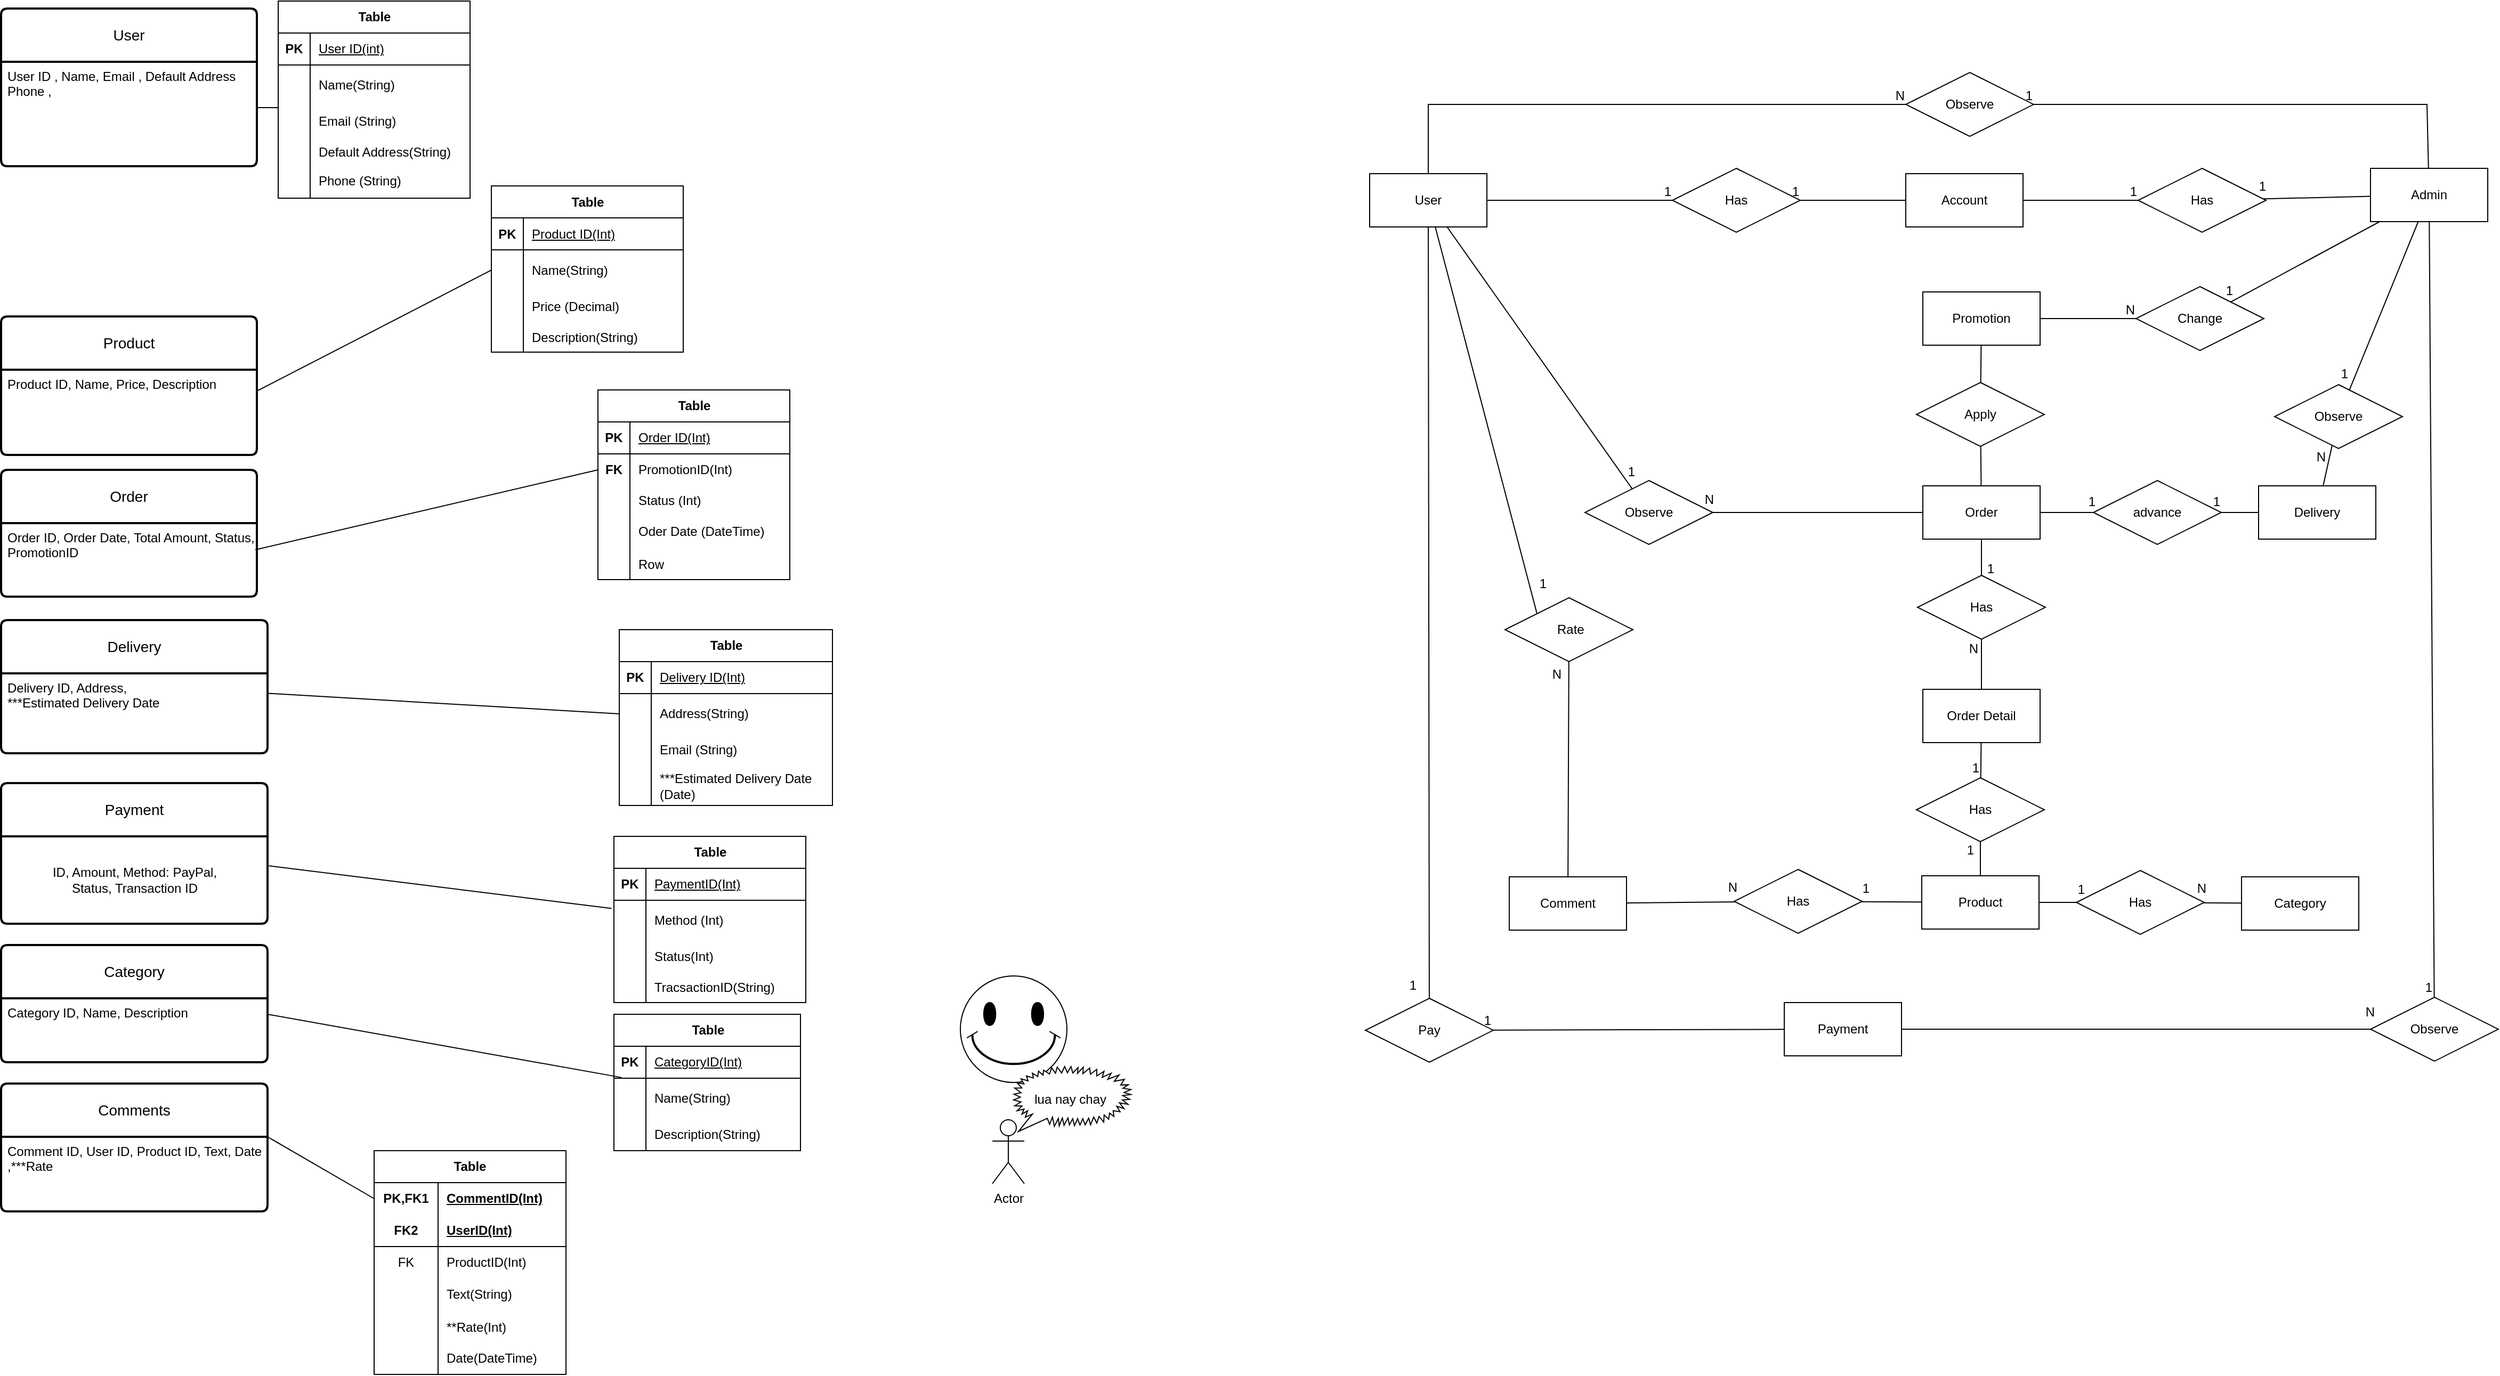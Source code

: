 <mxfile version="24.7.17">
  <diagram name="Trang-1" id="4L5tw3__3EmhCwlKeqgT">
    <mxGraphModel dx="3436" dy="2555" grid="1" gridSize="10" guides="1" tooltips="1" connect="1" arrows="1" fold="1" page="1" pageScale="1" pageWidth="827" pageHeight="1169" math="0" shadow="0">
      <root>
        <mxCell id="0" />
        <mxCell id="1" parent="0" />
        <mxCell id="TT3b6GU9GvUDREySQNR4-1" value="User" style="html=1;whiteSpace=wrap;" parent="1" vertex="1">
          <mxGeometry x="484" y="57" width="110" height="50" as="geometry" />
        </mxCell>
        <mxCell id="TT3b6GU9GvUDREySQNR4-2" value="Account" style="html=1;whiteSpace=wrap;" parent="1" vertex="1">
          <mxGeometry x="987" y="57" width="110" height="50" as="geometry" />
        </mxCell>
        <mxCell id="TT3b6GU9GvUDREySQNR4-3" value="Admin" style="html=1;whiteSpace=wrap;" parent="1" vertex="1">
          <mxGeometry x="1423" y="52" width="110" height="50" as="geometry" />
        </mxCell>
        <mxCell id="TT3b6GU9GvUDREySQNR4-4" value="Payment" style="html=1;whiteSpace=wrap;" parent="1" vertex="1">
          <mxGeometry x="873" y="835" width="110" height="50" as="geometry" />
        </mxCell>
        <mxCell id="TT3b6GU9GvUDREySQNR4-5" value="Order" style="html=1;whiteSpace=wrap;" parent="1" vertex="1">
          <mxGeometry x="1003" y="350" width="110" height="50" as="geometry" />
        </mxCell>
        <mxCell id="TT3b6GU9GvUDREySQNR4-6" value="Delivery" style="html=1;whiteSpace=wrap;" parent="1" vertex="1">
          <mxGeometry x="1318" y="350" width="110" height="50" as="geometry" />
        </mxCell>
        <mxCell id="TT3b6GU9GvUDREySQNR4-7" value="Promotion" style="html=1;whiteSpace=wrap;" parent="1" vertex="1">
          <mxGeometry x="1003" y="168" width="110" height="50" as="geometry" />
        </mxCell>
        <mxCell id="TT3b6GU9GvUDREySQNR4-8" value="Product" style="html=1;whiteSpace=wrap;" parent="1" vertex="1">
          <mxGeometry x="1002" y="716" width="110" height="50" as="geometry" />
        </mxCell>
        <mxCell id="TT3b6GU9GvUDREySQNR4-9" value="Category" style="html=1;whiteSpace=wrap;" parent="1" vertex="1">
          <mxGeometry x="1302" y="717" width="110" height="50" as="geometry" />
        </mxCell>
        <mxCell id="TT3b6GU9GvUDREySQNR4-10" value="Comment" style="html=1;whiteSpace=wrap;" parent="1" vertex="1">
          <mxGeometry x="615" y="717" width="110" height="50" as="geometry" />
        </mxCell>
        <mxCell id="TT3b6GU9GvUDREySQNR4-24" value="Has" style="shape=rhombus;perimeter=rhombusPerimeter;whiteSpace=wrap;html=1;align=center;" parent="1" vertex="1">
          <mxGeometry x="768" y="52" width="120" height="60" as="geometry" />
        </mxCell>
        <mxCell id="TT3b6GU9GvUDREySQNR4-28" value="Has" style="shape=rhombus;perimeter=rhombusPerimeter;whiteSpace=wrap;html=1;align=center;" parent="1" vertex="1">
          <mxGeometry x="1205" y="52" width="120" height="60" as="geometry" />
        </mxCell>
        <mxCell id="TT3b6GU9GvUDREySQNR4-30" value="Observe" style="shape=rhombus;perimeter=rhombusPerimeter;whiteSpace=wrap;html=1;align=center;" parent="1" vertex="1">
          <mxGeometry x="1333" y="255" width="120" height="60" as="geometry" />
        </mxCell>
        <mxCell id="TT3b6GU9GvUDREySQNR4-32" value="&amp;nbsp;Rate" style="shape=rhombus;perimeter=rhombusPerimeter;whiteSpace=wrap;html=1;align=center;" parent="1" vertex="1">
          <mxGeometry x="611" y="455" width="120" height="60" as="geometry" />
        </mxCell>
        <mxCell id="TT3b6GU9GvUDREySQNR4-35" value="advance" style="shape=rhombus;perimeter=rhombusPerimeter;whiteSpace=wrap;html=1;align=center;" parent="1" vertex="1">
          <mxGeometry x="1163" y="345" width="120" height="60" as="geometry" />
        </mxCell>
        <mxCell id="TT3b6GU9GvUDREySQNR4-38" value="Observe" style="shape=rhombus;perimeter=rhombusPerimeter;whiteSpace=wrap;html=1;align=center;" parent="1" vertex="1">
          <mxGeometry x="1423" y="830" width="120" height="60" as="geometry" />
        </mxCell>
        <mxCell id="TT3b6GU9GvUDREySQNR4-41" value="Pay" style="shape=rhombus;perimeter=rhombusPerimeter;whiteSpace=wrap;html=1;align=center;" parent="1" vertex="1">
          <mxGeometry x="480" y="831" width="120" height="60" as="geometry" />
        </mxCell>
        <mxCell id="TT3b6GU9GvUDREySQNR4-45" value="" style="endArrow=none;html=1;rounded=0;" parent="1" source="TT3b6GU9GvUDREySQNR4-3" target="TT3b6GU9GvUDREySQNR4-30" edge="1">
          <mxGeometry relative="1" as="geometry">
            <mxPoint x="1093" y="382" as="sourcePoint" />
            <mxPoint x="1553" y="132" as="targetPoint" />
          </mxGeometry>
        </mxCell>
        <mxCell id="TT3b6GU9GvUDREySQNR4-46" value="1" style="resizable=0;html=1;whiteSpace=wrap;align=right;verticalAlign=bottom;" parent="TT3b6GU9GvUDREySQNR4-45" connectable="0" vertex="1">
          <mxGeometry x="1" relative="1" as="geometry">
            <mxPoint y="-7" as="offset" />
          </mxGeometry>
        </mxCell>
        <mxCell id="TT3b6GU9GvUDREySQNR4-47" value="" style="endArrow=none;html=1;rounded=0;" parent="1" source="TT3b6GU9GvUDREySQNR4-6" target="TT3b6GU9GvUDREySQNR4-30" edge="1">
          <mxGeometry relative="1" as="geometry">
            <mxPoint x="878" y="500" as="sourcePoint" />
            <mxPoint x="1348" y="370" as="targetPoint" />
          </mxGeometry>
        </mxCell>
        <mxCell id="TT3b6GU9GvUDREySQNR4-48" value="N" style="resizable=0;html=1;whiteSpace=wrap;align=right;verticalAlign=bottom;" parent="TT3b6GU9GvUDREySQNR4-47" connectable="0" vertex="1">
          <mxGeometry x="1" relative="1" as="geometry">
            <mxPoint x="-5" y="20" as="offset" />
          </mxGeometry>
        </mxCell>
        <mxCell id="TT3b6GU9GvUDREySQNR4-49" value="" style="endArrow=none;html=1;rounded=0;" parent="1" source="TT3b6GU9GvUDREySQNR4-1" target="TT3b6GU9GvUDREySQNR4-24" edge="1">
          <mxGeometry relative="1" as="geometry">
            <mxPoint x="766" y="142" as="sourcePoint" />
            <mxPoint x="1331" y="112" as="targetPoint" />
          </mxGeometry>
        </mxCell>
        <mxCell id="TT3b6GU9GvUDREySQNR4-50" value="1" style="resizable=0;html=1;whiteSpace=wrap;align=right;verticalAlign=bottom;" parent="TT3b6GU9GvUDREySQNR4-49" connectable="0" vertex="1">
          <mxGeometry x="1" relative="1" as="geometry" />
        </mxCell>
        <mxCell id="TT3b6GU9GvUDREySQNR4-51" value="" style="endArrow=none;html=1;rounded=0;" parent="1" source="TT3b6GU9GvUDREySQNR4-2" target="TT3b6GU9GvUDREySQNR4-24" edge="1">
          <mxGeometry relative="1" as="geometry">
            <mxPoint x="1498" y="182" as="sourcePoint" />
            <mxPoint x="1063" y="122" as="targetPoint" />
          </mxGeometry>
        </mxCell>
        <mxCell id="TT3b6GU9GvUDREySQNR4-52" value="1" style="resizable=0;html=1;whiteSpace=wrap;align=right;verticalAlign=bottom;" parent="TT3b6GU9GvUDREySQNR4-51" connectable="0" vertex="1">
          <mxGeometry x="1" relative="1" as="geometry" />
        </mxCell>
        <mxCell id="TT3b6GU9GvUDREySQNR4-53" value="" style="endArrow=none;html=1;rounded=0;" parent="1" source="TT3b6GU9GvUDREySQNR4-2" target="TT3b6GU9GvUDREySQNR4-28" edge="1">
          <mxGeometry relative="1" as="geometry">
            <mxPoint x="1508" y="192" as="sourcePoint" />
            <mxPoint x="1508" y="132" as="targetPoint" />
          </mxGeometry>
        </mxCell>
        <mxCell id="TT3b6GU9GvUDREySQNR4-54" value="1" style="resizable=0;html=1;whiteSpace=wrap;align=right;verticalAlign=bottom;" parent="TT3b6GU9GvUDREySQNR4-53" connectable="0" vertex="1">
          <mxGeometry x="1" relative="1" as="geometry" />
        </mxCell>
        <mxCell id="TT3b6GU9GvUDREySQNR4-55" value="" style="endArrow=none;html=1;rounded=0;" parent="1" source="TT3b6GU9GvUDREySQNR4-3" target="TT3b6GU9GvUDREySQNR4-28" edge="1">
          <mxGeometry relative="1" as="geometry">
            <mxPoint x="1518" y="202" as="sourcePoint" />
            <mxPoint x="1518" y="142" as="targetPoint" />
          </mxGeometry>
        </mxCell>
        <mxCell id="TT3b6GU9GvUDREySQNR4-56" value="1" style="resizable=0;html=1;whiteSpace=wrap;align=right;verticalAlign=bottom;" parent="TT3b6GU9GvUDREySQNR4-55" connectable="0" vertex="1">
          <mxGeometry x="1" relative="1" as="geometry">
            <mxPoint x="4" y="-3" as="offset" />
          </mxGeometry>
        </mxCell>
        <mxCell id="TT3b6GU9GvUDREySQNR4-57" value="" style="endArrow=none;html=1;rounded=0;" parent="1" source="TT3b6GU9GvUDREySQNR4-3" target="TT3b6GU9GvUDREySQNR4-38" edge="1">
          <mxGeometry relative="1" as="geometry">
            <mxPoint x="1528" y="212" as="sourcePoint" />
            <mxPoint x="1528" y="152" as="targetPoint" />
          </mxGeometry>
        </mxCell>
        <mxCell id="TT3b6GU9GvUDREySQNR4-58" value="1" style="resizable=0;html=1;whiteSpace=wrap;align=right;verticalAlign=bottom;" parent="TT3b6GU9GvUDREySQNR4-57" connectable="0" vertex="1">
          <mxGeometry x="1" relative="1" as="geometry" />
        </mxCell>
        <mxCell id="TT3b6GU9GvUDREySQNR4-59" value="" style="endArrow=none;html=1;rounded=0;" parent="1" source="TT3b6GU9GvUDREySQNR4-1" target="TT3b6GU9GvUDREySQNR4-41" edge="1">
          <mxGeometry relative="1" as="geometry">
            <mxPoint x="1381" y="222" as="sourcePoint" />
            <mxPoint x="1381" y="162" as="targetPoint" />
          </mxGeometry>
        </mxCell>
        <mxCell id="TT3b6GU9GvUDREySQNR4-60" value="1" style="resizable=0;html=1;whiteSpace=wrap;align=right;verticalAlign=bottom;" parent="TT3b6GU9GvUDREySQNR4-59" connectable="0" vertex="1">
          <mxGeometry x="1" relative="1" as="geometry">
            <mxPoint x="-10" y="-3" as="offset" />
          </mxGeometry>
        </mxCell>
        <mxCell id="TT3b6GU9GvUDREySQNR4-61" value="" style="endArrow=none;html=1;rounded=0;" parent="1" source="TT3b6GU9GvUDREySQNR4-4" target="TT3b6GU9GvUDREySQNR4-41" edge="1">
          <mxGeometry relative="1" as="geometry">
            <mxPoint x="873" y="859.144" as="sourcePoint" />
            <mxPoint x="605.688" y="859.844" as="targetPoint" />
          </mxGeometry>
        </mxCell>
        <mxCell id="TT3b6GU9GvUDREySQNR4-62" value="1" style="resizable=0;html=1;whiteSpace=wrap;align=right;verticalAlign=bottom;" parent="TT3b6GU9GvUDREySQNR4-61" connectable="0" vertex="1">
          <mxGeometry x="1" relative="1" as="geometry" />
        </mxCell>
        <mxCell id="TT3b6GU9GvUDREySQNR4-63" value="" style="endArrow=none;html=1;rounded=0;entryX=0;entryY=0;entryDx=0;entryDy=0;" parent="1" source="TT3b6GU9GvUDREySQNR4-1" target="TT3b6GU9GvUDREySQNR4-32" edge="1">
          <mxGeometry relative="1" as="geometry">
            <mxPoint x="1401" y="242" as="sourcePoint" />
            <mxPoint x="1401" y="182" as="targetPoint" />
          </mxGeometry>
        </mxCell>
        <mxCell id="TT3b6GU9GvUDREySQNR4-64" value="1" style="resizable=0;html=1;whiteSpace=wrap;align=right;verticalAlign=bottom;" parent="TT3b6GU9GvUDREySQNR4-63" connectable="0" vertex="1">
          <mxGeometry x="1" relative="1" as="geometry">
            <mxPoint x="10" y="-20" as="offset" />
          </mxGeometry>
        </mxCell>
        <mxCell id="TT3b6GU9GvUDREySQNR4-67" value="" style="endArrow=none;html=1;rounded=0;" parent="1" source="TT3b6GU9GvUDREySQNR4-5" target="TT3b6GU9GvUDREySQNR4-35" edge="1">
          <mxGeometry relative="1" as="geometry">
            <mxPoint x="1113" y="440.667" as="sourcePoint" />
            <mxPoint x="1166.429" y="442.286" as="targetPoint" />
          </mxGeometry>
        </mxCell>
        <mxCell id="TT3b6GU9GvUDREySQNR4-68" value="1" style="resizable=0;html=1;whiteSpace=wrap;align=right;verticalAlign=bottom;" parent="TT3b6GU9GvUDREySQNR4-67" connectable="0" vertex="1">
          <mxGeometry x="1" relative="1" as="geometry">
            <mxPoint x="3" y="-2" as="offset" />
          </mxGeometry>
        </mxCell>
        <mxCell id="TT3b6GU9GvUDREySQNR4-69" value="" style="endArrow=none;html=1;rounded=0;" parent="1" source="TT3b6GU9GvUDREySQNR4-6" target="TT3b6GU9GvUDREySQNR4-35" edge="1">
          <mxGeometry relative="1" as="geometry">
            <mxPoint x="1313" y="447.103" as="sourcePoint" />
            <mxPoint x="1279.129" y="445.935" as="targetPoint" />
          </mxGeometry>
        </mxCell>
        <mxCell id="TT3b6GU9GvUDREySQNR4-70" value="1" style="resizable=0;html=1;whiteSpace=wrap;align=right;verticalAlign=bottom;" parent="TT3b6GU9GvUDREySQNR4-69" connectable="0" vertex="1">
          <mxGeometry x="1" relative="1" as="geometry">
            <mxPoint y="-2" as="offset" />
          </mxGeometry>
        </mxCell>
        <mxCell id="TT3b6GU9GvUDREySQNR4-73" value="" style="endArrow=none;html=1;rounded=0;" parent="1" source="TT3b6GU9GvUDREySQNR4-10" target="TT3b6GU9GvUDREySQNR4-32" edge="1">
          <mxGeometry relative="1" as="geometry">
            <mxPoint x="1006" y="568" as="sourcePoint" />
            <mxPoint x="541" y="588" as="targetPoint" />
            <Array as="points" />
          </mxGeometry>
        </mxCell>
        <mxCell id="TT3b6GU9GvUDREySQNR4-74" value="N" style="resizable=0;html=1;whiteSpace=wrap;align=right;verticalAlign=bottom;" parent="TT3b6GU9GvUDREySQNR4-73" connectable="0" vertex="1">
          <mxGeometry x="1" relative="1" as="geometry">
            <mxPoint x="-5" y="20" as="offset" />
          </mxGeometry>
        </mxCell>
        <mxCell id="TT3b6GU9GvUDREySQNR4-75" value="Has" style="shape=rhombus;perimeter=rhombusPerimeter;whiteSpace=wrap;html=1;align=center;" parent="1" vertex="1">
          <mxGeometry x="826" y="710" width="120" height="60" as="geometry" />
        </mxCell>
        <mxCell id="TT3b6GU9GvUDREySQNR4-76" value="" style="endArrow=none;html=1;rounded=0;" parent="1" source="TT3b6GU9GvUDREySQNR4-8" target="TT3b6GU9GvUDREySQNR4-75" edge="1">
          <mxGeometry relative="1" as="geometry">
            <mxPoint x="993" y="954" as="sourcePoint" />
            <mxPoint x="963" y="994" as="targetPoint" />
          </mxGeometry>
        </mxCell>
        <mxCell id="TT3b6GU9GvUDREySQNR4-77" value="1" style="resizable=0;html=1;whiteSpace=wrap;align=right;verticalAlign=bottom;" parent="TT3b6GU9GvUDREySQNR4-76" connectable="0" vertex="1">
          <mxGeometry x="1" relative="1" as="geometry">
            <mxPoint x="9" y="-4" as="offset" />
          </mxGeometry>
        </mxCell>
        <mxCell id="TT3b6GU9GvUDREySQNR4-78" value="" style="endArrow=none;html=1;rounded=0;" parent="1" source="TT3b6GU9GvUDREySQNR4-10" target="TT3b6GU9GvUDREySQNR4-75" edge="1">
          <mxGeometry relative="1" as="geometry">
            <mxPoint x="551" y="854" as="sourcePoint" />
            <mxPoint x="551" y="704" as="targetPoint" />
            <Array as="points" />
          </mxGeometry>
        </mxCell>
        <mxCell id="TT3b6GU9GvUDREySQNR4-79" value="N" style="resizable=0;html=1;whiteSpace=wrap;align=right;verticalAlign=bottom;" parent="TT3b6GU9GvUDREySQNR4-78" connectable="0" vertex="1">
          <mxGeometry x="1" relative="1" as="geometry">
            <mxPoint x="4" y="-5" as="offset" />
          </mxGeometry>
        </mxCell>
        <mxCell id="TT3b6GU9GvUDREySQNR4-80" value="Change" style="shape=rhombus;perimeter=rhombusPerimeter;whiteSpace=wrap;html=1;align=center;" parent="1" vertex="1">
          <mxGeometry x="1203" y="163" width="120" height="60" as="geometry" />
        </mxCell>
        <mxCell id="TT3b6GU9GvUDREySQNR4-81" value="" style="endArrow=none;html=1;rounded=0;" parent="1" source="TT3b6GU9GvUDREySQNR4-3" target="TT3b6GU9GvUDREySQNR4-80" edge="1">
          <mxGeometry relative="1" as="geometry">
            <mxPoint x="1443.918" y="72" as="sourcePoint" />
            <mxPoint x="1495.78" y="52" as="targetPoint" />
          </mxGeometry>
        </mxCell>
        <mxCell id="TT3b6GU9GvUDREySQNR4-82" value="1" style="resizable=0;html=1;whiteSpace=wrap;align=right;verticalAlign=bottom;" parent="TT3b6GU9GvUDREySQNR4-81" connectable="0" vertex="1">
          <mxGeometry x="1" relative="1" as="geometry">
            <mxPoint x="4" y="-2" as="offset" />
          </mxGeometry>
        </mxCell>
        <mxCell id="TT3b6GU9GvUDREySQNR4-83" value="" style="endArrow=none;html=1;rounded=0;" parent="1" source="TT3b6GU9GvUDREySQNR4-7" target="TT3b6GU9GvUDREySQNR4-80" edge="1">
          <mxGeometry relative="1" as="geometry">
            <mxPoint x="1147.047" y="273" as="sourcePoint" />
            <mxPoint x="1455.78" y="300" as="targetPoint" />
            <Array as="points" />
          </mxGeometry>
        </mxCell>
        <mxCell id="TT3b6GU9GvUDREySQNR4-84" value="N" style="resizable=0;html=1;whiteSpace=wrap;align=right;verticalAlign=bottom;" parent="TT3b6GU9GvUDREySQNR4-83" connectable="0" vertex="1">
          <mxGeometry x="1" relative="1" as="geometry" />
        </mxCell>
        <mxCell id="TT3b6GU9GvUDREySQNR4-85" value="" style="endArrow=none;html=1;rounded=0;" parent="1" source="TT3b6GU9GvUDREySQNR4-38" target="TT3b6GU9GvUDREySQNR4-4" edge="1">
          <mxGeometry relative="1" as="geometry">
            <mxPoint x="1093" y="720" as="sourcePoint" />
            <mxPoint x="1253" y="720" as="targetPoint" />
          </mxGeometry>
        </mxCell>
        <mxCell id="TT3b6GU9GvUDREySQNR4-86" value="N" style="resizable=0;html=1;whiteSpace=wrap;align=right;verticalAlign=bottom;" parent="TT3b6GU9GvUDREySQNR4-85" connectable="0" vertex="1">
          <mxGeometry x="1" relative="1" as="geometry">
            <mxPoint x="445" y="-8" as="offset" />
          </mxGeometry>
        </mxCell>
        <mxCell id="TT3b6GU9GvUDREySQNR4-87" value="Has" style="shape=rhombus;perimeter=rhombusPerimeter;whiteSpace=wrap;html=1;align=center;" parent="1" vertex="1">
          <mxGeometry x="1147" y="711" width="120" height="60" as="geometry" />
        </mxCell>
        <mxCell id="TT3b6GU9GvUDREySQNR4-88" value="" style="endArrow=none;html=1;rounded=0;" parent="1" source="TT3b6GU9GvUDREySQNR4-8" target="TT3b6GU9GvUDREySQNR4-87" edge="1">
          <mxGeometry relative="1" as="geometry">
            <mxPoint x="1210.5" y="762" as="sourcePoint" />
            <mxPoint x="1070.5" y="1064" as="targetPoint" />
          </mxGeometry>
        </mxCell>
        <mxCell id="TT3b6GU9GvUDREySQNR4-89" value="1" style="resizable=0;html=1;whiteSpace=wrap;align=right;verticalAlign=bottom;" parent="TT3b6GU9GvUDREySQNR4-88" connectable="0" vertex="1">
          <mxGeometry x="1" relative="1" as="geometry">
            <mxPoint x="9" y="-4" as="offset" />
          </mxGeometry>
        </mxCell>
        <mxCell id="TT3b6GU9GvUDREySQNR4-90" value="" style="endArrow=none;html=1;rounded=0;" parent="1" source="TT3b6GU9GvUDREySQNR4-9" target="TT3b6GU9GvUDREySQNR4-87" edge="1">
          <mxGeometry relative="1" as="geometry">
            <mxPoint x="1335.5" y="810.981" as="sourcePoint" />
            <mxPoint x="815.5" y="774" as="targetPoint" />
            <Array as="points" />
          </mxGeometry>
        </mxCell>
        <mxCell id="TT3b6GU9GvUDREySQNR4-91" value="N" style="resizable=0;html=1;whiteSpace=wrap;align=right;verticalAlign=bottom;" parent="TT3b6GU9GvUDREySQNR4-90" connectable="0" vertex="1">
          <mxGeometry x="1" relative="1" as="geometry">
            <mxPoint x="4" y="-5" as="offset" />
          </mxGeometry>
        </mxCell>
        <mxCell id="TT3b6GU9GvUDREySQNR4-92" value="Has" style="shape=rhombus;perimeter=rhombusPerimeter;whiteSpace=wrap;html=1;align=center;" parent="1" vertex="1">
          <mxGeometry x="998" y="434" width="120" height="60" as="geometry" />
        </mxCell>
        <mxCell id="TT3b6GU9GvUDREySQNR4-93" value="" style="endArrow=none;html=1;rounded=0;" parent="1" source="TT3b6GU9GvUDREySQNR4-5" target="TT3b6GU9GvUDREySQNR4-92" edge="1">
          <mxGeometry relative="1" as="geometry">
            <mxPoint x="1058" y="464" as="sourcePoint" />
            <mxPoint x="1091" y="1031" as="targetPoint" />
          </mxGeometry>
        </mxCell>
        <mxCell id="TT3b6GU9GvUDREySQNR4-94" value="1" style="resizable=0;html=1;whiteSpace=wrap;align=right;verticalAlign=bottom;" parent="TT3b6GU9GvUDREySQNR4-93" connectable="0" vertex="1">
          <mxGeometry x="1" relative="1" as="geometry">
            <mxPoint x="13" y="2" as="offset" />
          </mxGeometry>
        </mxCell>
        <mxCell id="TT3b6GU9GvUDREySQNR4-95" value="" style="endArrow=none;html=1;rounded=0;" parent="1" source="TT3b6GU9GvUDREySQNR4-97" target="TT3b6GU9GvUDREySQNR4-92" edge="1">
          <mxGeometry relative="1" as="geometry">
            <mxPoint x="1322.5" y="709" as="sourcePoint" />
            <mxPoint x="836" y="741" as="targetPoint" />
            <Array as="points" />
          </mxGeometry>
        </mxCell>
        <mxCell id="TT3b6GU9GvUDREySQNR4-96" value="N" style="resizable=0;html=1;whiteSpace=wrap;align=right;verticalAlign=bottom;" parent="TT3b6GU9GvUDREySQNR4-95" connectable="0" vertex="1">
          <mxGeometry x="1" relative="1" as="geometry">
            <mxPoint x="-2" y="17" as="offset" />
          </mxGeometry>
        </mxCell>
        <mxCell id="TT3b6GU9GvUDREySQNR4-97" value="Order Detail" style="html=1;whiteSpace=wrap;" parent="1" vertex="1">
          <mxGeometry x="1003" y="541" width="110" height="50" as="geometry" />
        </mxCell>
        <mxCell id="TT3b6GU9GvUDREySQNR4-98" value="Has" style="shape=rhombus;perimeter=rhombusPerimeter;whiteSpace=wrap;html=1;align=center;" parent="1" vertex="1">
          <mxGeometry x="997" y="624" width="120" height="60" as="geometry" />
        </mxCell>
        <mxCell id="TT3b6GU9GvUDREySQNR4-99" value="" style="endArrow=none;html=1;rounded=0;" parent="1" source="TT3b6GU9GvUDREySQNR4-8" target="TT3b6GU9GvUDREySQNR4-98" edge="1">
          <mxGeometry relative="1" as="geometry">
            <mxPoint x="606" y="296" as="sourcePoint" />
            <mxPoint x="1341" y="326" as="targetPoint" />
          </mxGeometry>
        </mxCell>
        <mxCell id="TT3b6GU9GvUDREySQNR4-100" value="1" style="resizable=0;html=1;whiteSpace=wrap;align=right;verticalAlign=bottom;" parent="TT3b6GU9GvUDREySQNR4-99" connectable="0" vertex="1">
          <mxGeometry x="1" relative="1" as="geometry">
            <mxPoint x="-5" y="16" as="offset" />
          </mxGeometry>
        </mxCell>
        <mxCell id="TT3b6GU9GvUDREySQNR4-101" value="" style="endArrow=none;html=1;rounded=0;" parent="1" source="TT3b6GU9GvUDREySQNR4-97" target="TT3b6GU9GvUDREySQNR4-98" edge="1">
          <mxGeometry relative="1" as="geometry">
            <mxPoint x="997" y="296" as="sourcePoint" />
            <mxPoint x="1073" y="336" as="targetPoint" />
          </mxGeometry>
        </mxCell>
        <mxCell id="TT3b6GU9GvUDREySQNR4-102" value="1" style="resizable=0;html=1;whiteSpace=wrap;align=right;verticalAlign=bottom;" parent="TT3b6GU9GvUDREySQNR4-101" connectable="0" vertex="1">
          <mxGeometry x="1" relative="1" as="geometry" />
        </mxCell>
        <mxCell id="xANfVYWBUugLLFJxZVE2-2" value="Apply" style="shape=rhombus;perimeter=rhombusPerimeter;whiteSpace=wrap;html=1;align=center;" parent="1" vertex="1">
          <mxGeometry x="997" y="253" width="120" height="60" as="geometry" />
        </mxCell>
        <mxCell id="xANfVYWBUugLLFJxZVE2-3" value="" style="endArrow=none;html=1;rounded=0;" parent="1" source="xANfVYWBUugLLFJxZVE2-2" target="TT3b6GU9GvUDREySQNR4-7" edge="1">
          <mxGeometry relative="1" as="geometry">
            <mxPoint x="916" y="524" as="sourcePoint" />
            <mxPoint x="1076" y="524" as="targetPoint" />
          </mxGeometry>
        </mxCell>
        <mxCell id="xANfVYWBUugLLFJxZVE2-4" value="" style="endArrow=none;html=1;rounded=0;" parent="1" source="xANfVYWBUugLLFJxZVE2-2" target="TT3b6GU9GvUDREySQNR4-5" edge="1">
          <mxGeometry relative="1" as="geometry">
            <mxPoint x="916" y="524" as="sourcePoint" />
            <mxPoint x="1076" y="524" as="targetPoint" />
          </mxGeometry>
        </mxCell>
        <mxCell id="xANfVYWBUugLLFJxZVE2-5" value="Observe" style="shape=rhombus;perimeter=rhombusPerimeter;whiteSpace=wrap;html=1;align=center;" parent="1" vertex="1">
          <mxGeometry x="987" y="-38" width="120" height="60" as="geometry" />
        </mxCell>
        <mxCell id="xANfVYWBUugLLFJxZVE2-6" value="" style="endArrow=none;html=1;rounded=0;" parent="1" source="TT3b6GU9GvUDREySQNR4-1" target="xANfVYWBUugLLFJxZVE2-5" edge="1">
          <mxGeometry relative="1" as="geometry">
            <mxPoint x="535.389" y="57" as="sourcePoint" />
            <mxPoint x="975" y="-8" as="targetPoint" />
            <Array as="points">
              <mxPoint x="539" y="-8" />
            </Array>
          </mxGeometry>
        </mxCell>
        <mxCell id="xANfVYWBUugLLFJxZVE2-7" value="N" style="resizable=0;html=1;whiteSpace=wrap;align=right;verticalAlign=bottom;" parent="xANfVYWBUugLLFJxZVE2-6" connectable="0" vertex="1">
          <mxGeometry x="1" relative="1" as="geometry" />
        </mxCell>
        <mxCell id="xANfVYWBUugLLFJxZVE2-8" value="" style="endArrow=none;html=1;rounded=0;" parent="1" source="TT3b6GU9GvUDREySQNR4-3" target="xANfVYWBUugLLFJxZVE2-5" edge="1">
          <mxGeometry relative="1" as="geometry">
            <mxPoint x="906" y="302" as="sourcePoint" />
            <mxPoint x="1066" y="302" as="targetPoint" />
            <Array as="points">
              <mxPoint x="1476" y="-8" />
            </Array>
          </mxGeometry>
        </mxCell>
        <mxCell id="xANfVYWBUugLLFJxZVE2-9" value="1" style="resizable=0;html=1;whiteSpace=wrap;align=right;verticalAlign=bottom;" parent="xANfVYWBUugLLFJxZVE2-8" connectable="0" vertex="1">
          <mxGeometry x="1" relative="1" as="geometry" />
        </mxCell>
        <mxCell id="lVBCcf4ss-iberl4f2fq-1" value="Observe" style="shape=rhombus;perimeter=rhombusPerimeter;whiteSpace=wrap;html=1;align=center;" parent="1" vertex="1">
          <mxGeometry x="686" y="345" width="120" height="60" as="geometry" />
        </mxCell>
        <mxCell id="lVBCcf4ss-iberl4f2fq-2" value="" style="endArrow=none;html=1;rounded=0;" parent="1" source="TT3b6GU9GvUDREySQNR4-1" target="lVBCcf4ss-iberl4f2fq-1" edge="1">
          <mxGeometry relative="1" as="geometry">
            <mxPoint x="976" y="402" as="sourcePoint" />
            <mxPoint x="1136" y="402" as="targetPoint" />
          </mxGeometry>
        </mxCell>
        <mxCell id="lVBCcf4ss-iberl4f2fq-3" value="1" style="resizable=0;html=1;whiteSpace=wrap;align=right;verticalAlign=bottom;" parent="lVBCcf4ss-iberl4f2fq-2" connectable="0" vertex="1">
          <mxGeometry x="1" relative="1" as="geometry">
            <mxPoint x="4" y="-7" as="offset" />
          </mxGeometry>
        </mxCell>
        <mxCell id="lVBCcf4ss-iberl4f2fq-4" value="" style="endArrow=none;html=1;rounded=0;" parent="1" source="TT3b6GU9GvUDREySQNR4-5" target="lVBCcf4ss-iberl4f2fq-1" edge="1">
          <mxGeometry relative="1" as="geometry">
            <mxPoint x="976" y="402" as="sourcePoint" />
            <mxPoint x="1136" y="402" as="targetPoint" />
          </mxGeometry>
        </mxCell>
        <mxCell id="lVBCcf4ss-iberl4f2fq-5" value="N" style="resizable=0;html=1;whiteSpace=wrap;align=right;verticalAlign=bottom;" parent="lVBCcf4ss-iberl4f2fq-4" connectable="0" vertex="1">
          <mxGeometry x="1" relative="1" as="geometry">
            <mxPoint x="2" y="-4" as="offset" />
          </mxGeometry>
        </mxCell>
        <mxCell id="uT0Ym_xsnKb3VECdtyGS-2" value="User" style="swimlane;childLayout=stackLayout;horizontal=1;startSize=50;horizontalStack=0;rounded=1;fontSize=14;fontStyle=0;strokeWidth=2;resizeParent=0;resizeLast=1;shadow=0;dashed=0;align=center;arcSize=4;whiteSpace=wrap;html=1;" vertex="1" parent="1">
          <mxGeometry x="-800" y="-98" width="240" height="148" as="geometry" />
        </mxCell>
        <mxCell id="uT0Ym_xsnKb3VECdtyGS-3" value="User ID , Name, Email , Default Address&lt;br&gt;Phone ," style="align=left;strokeColor=none;fillColor=none;spacingLeft=4;fontSize=12;verticalAlign=top;resizable=0;rotatable=0;part=1;html=1;" vertex="1" parent="uT0Ym_xsnKb3VECdtyGS-2">
          <mxGeometry y="50" width="240" height="98" as="geometry" />
        </mxCell>
        <mxCell id="uT0Ym_xsnKb3VECdtyGS-4" value="Product" style="swimlane;childLayout=stackLayout;horizontal=1;startSize=50;horizontalStack=0;rounded=1;fontSize=14;fontStyle=0;strokeWidth=2;resizeParent=0;resizeLast=1;shadow=0;dashed=0;align=center;arcSize=4;whiteSpace=wrap;html=1;" vertex="1" parent="1">
          <mxGeometry x="-800" y="191" width="240" height="130" as="geometry" />
        </mxCell>
        <mxCell id="uT0Ym_xsnKb3VECdtyGS-5" value="Product ID, Name, Price, Description" style="align=left;strokeColor=none;fillColor=none;spacingLeft=4;fontSize=12;verticalAlign=top;resizable=0;rotatable=0;part=1;html=1;" vertex="1" parent="uT0Ym_xsnKb3VECdtyGS-4">
          <mxGeometry y="50" width="240" height="80" as="geometry" />
        </mxCell>
        <mxCell id="uT0Ym_xsnKb3VECdtyGS-8" value="Order" style="swimlane;childLayout=stackLayout;horizontal=1;startSize=50;horizontalStack=0;rounded=1;fontSize=14;fontStyle=0;strokeWidth=2;resizeParent=0;resizeLast=1;shadow=0;dashed=0;align=center;arcSize=4;whiteSpace=wrap;html=1;" vertex="1" parent="1">
          <mxGeometry x="-800" y="335" width="240" height="119" as="geometry" />
        </mxCell>
        <mxCell id="uT0Ym_xsnKb3VECdtyGS-9" value="Order ID, Order Date, Total Amount, Status,&lt;br&gt;PromotionID" style="align=left;strokeColor=none;fillColor=none;spacingLeft=4;fontSize=12;verticalAlign=top;resizable=0;rotatable=0;part=1;html=1;" vertex="1" parent="uT0Ym_xsnKb3VECdtyGS-8">
          <mxGeometry y="50" width="240" height="69" as="geometry" />
        </mxCell>
        <mxCell id="uT0Ym_xsnKb3VECdtyGS-10" value="Delivery" style="swimlane;childLayout=stackLayout;horizontal=1;startSize=50;horizontalStack=0;rounded=1;fontSize=14;fontStyle=0;strokeWidth=2;resizeParent=0;resizeLast=1;shadow=0;dashed=0;align=center;arcSize=4;whiteSpace=wrap;html=1;" vertex="1" parent="1">
          <mxGeometry x="-800" y="476" width="250" height="125" as="geometry" />
        </mxCell>
        <mxCell id="uT0Ym_xsnKb3VECdtyGS-11" value="Delivery ID, Address, &lt;br&gt;***Estimated Delivery Date" style="align=left;strokeColor=none;fillColor=none;spacingLeft=4;fontSize=12;verticalAlign=top;resizable=0;rotatable=0;part=1;html=1;" vertex="1" parent="uT0Ym_xsnKb3VECdtyGS-10">
          <mxGeometry y="50" width="250" height="75" as="geometry" />
        </mxCell>
        <mxCell id="uT0Ym_xsnKb3VECdtyGS-12" value="Payment" style="swimlane;childLayout=stackLayout;horizontal=1;startSize=50;horizontalStack=0;rounded=1;fontSize=14;fontStyle=0;strokeWidth=2;resizeParent=0;resizeLast=1;shadow=0;dashed=0;align=center;arcSize=4;whiteSpace=wrap;html=1;" vertex="1" parent="1">
          <mxGeometry x="-800" y="629" width="250" height="132" as="geometry" />
        </mxCell>
        <mxCell id="uT0Ym_xsnKb3VECdtyGS-18" value="ID, Amount, Method: PayPal,&lt;div&gt;Status, Transaction ID&lt;/div&gt;" style="text;html=1;align=center;verticalAlign=middle;resizable=0;points=[];autosize=1;strokeColor=none;fillColor=none;" vertex="1" parent="uT0Ym_xsnKb3VECdtyGS-12">
          <mxGeometry y="50" width="250" height="82" as="geometry" />
        </mxCell>
        <mxCell id="uT0Ym_xsnKb3VECdtyGS-14" value="Category" style="swimlane;childLayout=stackLayout;horizontal=1;startSize=50;horizontalStack=0;rounded=1;fontSize=14;fontStyle=0;strokeWidth=2;resizeParent=0;resizeLast=1;shadow=0;dashed=0;align=center;arcSize=4;whiteSpace=wrap;html=1;" vertex="1" parent="1">
          <mxGeometry x="-800" y="781" width="250" height="110" as="geometry" />
        </mxCell>
        <mxCell id="uT0Ym_xsnKb3VECdtyGS-15" value="Category ID, Name, Description" style="align=left;strokeColor=none;fillColor=none;spacingLeft=4;fontSize=12;verticalAlign=top;resizable=0;rotatable=0;part=1;html=1;" vertex="1" parent="uT0Ym_xsnKb3VECdtyGS-14">
          <mxGeometry y="50" width="250" height="60" as="geometry" />
        </mxCell>
        <mxCell id="uT0Ym_xsnKb3VECdtyGS-16" value="Comments" style="swimlane;childLayout=stackLayout;horizontal=1;startSize=50;horizontalStack=0;rounded=1;fontSize=14;fontStyle=0;strokeWidth=2;resizeParent=0;resizeLast=1;shadow=0;dashed=0;align=center;arcSize=4;whiteSpace=wrap;html=1;" vertex="1" parent="1">
          <mxGeometry x="-800" y="911" width="250" height="120" as="geometry" />
        </mxCell>
        <mxCell id="uT0Ym_xsnKb3VECdtyGS-17" value="Comment ID, User ID, Product ID, Text, Date&lt;br&gt;,***Rate" style="align=left;strokeColor=none;fillColor=none;spacingLeft=4;fontSize=12;verticalAlign=top;resizable=0;rotatable=0;part=1;html=1;" vertex="1" parent="uT0Ym_xsnKb3VECdtyGS-16">
          <mxGeometry y="50" width="250" height="70" as="geometry" />
        </mxCell>
        <mxCell id="uT0Ym_xsnKb3VECdtyGS-19" value="Table" style="shape=table;startSize=30;container=1;collapsible=1;childLayout=tableLayout;fixedRows=1;rowLines=0;fontStyle=1;align=center;resizeLast=1;html=1;" vertex="1" parent="1">
          <mxGeometry x="-540" y="-105" width="180" height="185" as="geometry" />
        </mxCell>
        <mxCell id="uT0Ym_xsnKb3VECdtyGS-20" value="" style="shape=tableRow;horizontal=0;startSize=0;swimlaneHead=0;swimlaneBody=0;fillColor=none;collapsible=0;dropTarget=0;points=[[0,0.5],[1,0.5]];portConstraint=eastwest;top=0;left=0;right=0;bottom=1;" vertex="1" parent="uT0Ym_xsnKb3VECdtyGS-19">
          <mxGeometry y="30" width="180" height="30" as="geometry" />
        </mxCell>
        <mxCell id="uT0Ym_xsnKb3VECdtyGS-21" value="PK" style="shape=partialRectangle;connectable=0;fillColor=none;top=0;left=0;bottom=0;right=0;fontStyle=1;overflow=hidden;whiteSpace=wrap;html=1;" vertex="1" parent="uT0Ym_xsnKb3VECdtyGS-20">
          <mxGeometry width="30" height="30" as="geometry">
            <mxRectangle width="30" height="30" as="alternateBounds" />
          </mxGeometry>
        </mxCell>
        <mxCell id="uT0Ym_xsnKb3VECdtyGS-22" value="&lt;span style=&quot;font-weight: 400; text-wrap: nowrap;&quot;&gt;User ID(int)&lt;/span&gt;" style="shape=partialRectangle;connectable=0;fillColor=none;top=0;left=0;bottom=0;right=0;align=left;spacingLeft=6;fontStyle=5;overflow=hidden;whiteSpace=wrap;html=1;" vertex="1" parent="uT0Ym_xsnKb3VECdtyGS-20">
          <mxGeometry x="30" width="150" height="30" as="geometry">
            <mxRectangle width="150" height="30" as="alternateBounds" />
          </mxGeometry>
        </mxCell>
        <mxCell id="uT0Ym_xsnKb3VECdtyGS-23" value="" style="shape=tableRow;horizontal=0;startSize=0;swimlaneHead=0;swimlaneBody=0;fillColor=none;collapsible=0;dropTarget=0;points=[[0,0.5],[1,0.5]];portConstraint=eastwest;top=0;left=0;right=0;bottom=0;" vertex="1" parent="uT0Ym_xsnKb3VECdtyGS-19">
          <mxGeometry y="60" width="180" height="38" as="geometry" />
        </mxCell>
        <mxCell id="uT0Ym_xsnKb3VECdtyGS-24" value="" style="shape=partialRectangle;connectable=0;fillColor=none;top=0;left=0;bottom=0;right=0;editable=1;overflow=hidden;whiteSpace=wrap;html=1;" vertex="1" parent="uT0Ym_xsnKb3VECdtyGS-23">
          <mxGeometry width="30" height="38" as="geometry">
            <mxRectangle width="30" height="38" as="alternateBounds" />
          </mxGeometry>
        </mxCell>
        <mxCell id="uT0Ym_xsnKb3VECdtyGS-25" value="&lt;span style=&quot;text-wrap: nowrap;&quot;&gt;Name(String)&lt;span style=&quot;white-space: pre;&quot;&gt;&#x9;&lt;/span&gt;&lt;/span&gt;" style="shape=partialRectangle;connectable=0;fillColor=none;top=0;left=0;bottom=0;right=0;align=left;spacingLeft=6;overflow=hidden;whiteSpace=wrap;html=1;" vertex="1" parent="uT0Ym_xsnKb3VECdtyGS-23">
          <mxGeometry x="30" width="150" height="38" as="geometry">
            <mxRectangle width="150" height="38" as="alternateBounds" />
          </mxGeometry>
        </mxCell>
        <mxCell id="uT0Ym_xsnKb3VECdtyGS-26" value="" style="shape=tableRow;horizontal=0;startSize=0;swimlaneHead=0;swimlaneBody=0;fillColor=none;collapsible=0;dropTarget=0;points=[[0,0.5],[1,0.5]];portConstraint=eastwest;top=0;left=0;right=0;bottom=0;" vertex="1" parent="uT0Ym_xsnKb3VECdtyGS-19">
          <mxGeometry y="98" width="180" height="30" as="geometry" />
        </mxCell>
        <mxCell id="uT0Ym_xsnKb3VECdtyGS-27" value="" style="shape=partialRectangle;connectable=0;fillColor=none;top=0;left=0;bottom=0;right=0;editable=1;overflow=hidden;whiteSpace=wrap;html=1;" vertex="1" parent="uT0Ym_xsnKb3VECdtyGS-26">
          <mxGeometry width="30" height="30" as="geometry">
            <mxRectangle width="30" height="30" as="alternateBounds" />
          </mxGeometry>
        </mxCell>
        <mxCell id="uT0Ym_xsnKb3VECdtyGS-28" value="&lt;span style=&quot;text-wrap: nowrap;&quot;&gt;Email (String)&lt;/span&gt;" style="shape=partialRectangle;connectable=0;fillColor=none;top=0;left=0;bottom=0;right=0;align=left;spacingLeft=6;overflow=hidden;whiteSpace=wrap;html=1;" vertex="1" parent="uT0Ym_xsnKb3VECdtyGS-26">
          <mxGeometry x="30" width="150" height="30" as="geometry">
            <mxRectangle width="150" height="30" as="alternateBounds" />
          </mxGeometry>
        </mxCell>
        <mxCell id="uT0Ym_xsnKb3VECdtyGS-29" value="" style="shape=tableRow;horizontal=0;startSize=0;swimlaneHead=0;swimlaneBody=0;fillColor=none;collapsible=0;dropTarget=0;points=[[0,0.5],[1,0.5]];portConstraint=eastwest;top=0;left=0;right=0;bottom=0;" vertex="1" parent="uT0Ym_xsnKb3VECdtyGS-19">
          <mxGeometry y="128" width="180" height="28" as="geometry" />
        </mxCell>
        <mxCell id="uT0Ym_xsnKb3VECdtyGS-30" value="" style="shape=partialRectangle;connectable=0;fillColor=none;top=0;left=0;bottom=0;right=0;editable=1;overflow=hidden;whiteSpace=wrap;html=1;" vertex="1" parent="uT0Ym_xsnKb3VECdtyGS-29">
          <mxGeometry width="30" height="28" as="geometry">
            <mxRectangle width="30" height="28" as="alternateBounds" />
          </mxGeometry>
        </mxCell>
        <mxCell id="uT0Ym_xsnKb3VECdtyGS-31" value="&lt;span style=&quot;text-wrap: nowrap;&quot;&gt;Default Address(String)&lt;/span&gt;" style="shape=partialRectangle;connectable=0;fillColor=none;top=0;left=0;bottom=0;right=0;align=left;spacingLeft=6;overflow=hidden;whiteSpace=wrap;html=1;" vertex="1" parent="uT0Ym_xsnKb3VECdtyGS-29">
          <mxGeometry x="30" width="150" height="28" as="geometry">
            <mxRectangle width="150" height="28" as="alternateBounds" />
          </mxGeometry>
        </mxCell>
        <mxCell id="uT0Ym_xsnKb3VECdtyGS-45" value="" style="shape=partialRectangle;connectable=0;fillColor=none;top=0;left=0;bottom=0;right=0;editable=1;overflow=hidden;whiteSpace=wrap;html=1;" vertex="1" parent="1">
          <mxGeometry x="-540" y="20" width="30" height="30" as="geometry">
            <mxRectangle width="30" height="30" as="alternateBounds" />
          </mxGeometry>
        </mxCell>
        <mxCell id="uT0Ym_xsnKb3VECdtyGS-46" value="&lt;span style=&quot;text-wrap: nowrap;&quot;&gt;Phone (String)&lt;/span&gt;" style="shape=partialRectangle;connectable=0;fillColor=none;top=0;left=0;bottom=0;right=0;align=left;spacingLeft=6;overflow=hidden;whiteSpace=wrap;html=1;" vertex="1" parent="1">
          <mxGeometry x="-510" y="50" width="150" height="28" as="geometry">
            <mxRectangle width="150" height="28" as="alternateBounds" />
          </mxGeometry>
        </mxCell>
        <mxCell id="uT0Ym_xsnKb3VECdtyGS-47" value="" style="endArrow=none;html=1;rounded=0;" edge="1" parent="1">
          <mxGeometry relative="1" as="geometry">
            <mxPoint x="-510" y="80" as="sourcePoint" />
            <mxPoint x="-510" y="50" as="targetPoint" />
          </mxGeometry>
        </mxCell>
        <mxCell id="uT0Ym_xsnKb3VECdtyGS-50" value="" style="line;strokeWidth=1;rotatable=0;dashed=0;labelPosition=right;align=left;verticalAlign=middle;spacingTop=0;spacingLeft=6;points=[];portConstraint=eastwest;" vertex="1" parent="1">
          <mxGeometry x="-560" y="-10" width="20" height="10" as="geometry" />
        </mxCell>
        <mxCell id="uT0Ym_xsnKb3VECdtyGS-51" value="Table" style="shape=table;startSize=30;container=1;collapsible=1;childLayout=tableLayout;fixedRows=1;rowLines=0;fontStyle=1;align=center;resizeLast=1;html=1;" vertex="1" parent="1">
          <mxGeometry x="-240" y="260" width="180" height="178" as="geometry" />
        </mxCell>
        <mxCell id="uT0Ym_xsnKb3VECdtyGS-52" value="" style="shape=tableRow;horizontal=0;startSize=0;swimlaneHead=0;swimlaneBody=0;fillColor=none;collapsible=0;dropTarget=0;points=[[0,0.5],[1,0.5]];portConstraint=eastwest;top=0;left=0;right=0;bottom=1;" vertex="1" parent="uT0Ym_xsnKb3VECdtyGS-51">
          <mxGeometry y="30" width="180" height="30" as="geometry" />
        </mxCell>
        <mxCell id="uT0Ym_xsnKb3VECdtyGS-53" value="PK" style="shape=partialRectangle;connectable=0;fillColor=none;top=0;left=0;bottom=0;right=0;fontStyle=1;overflow=hidden;whiteSpace=wrap;html=1;" vertex="1" parent="uT0Ym_xsnKb3VECdtyGS-52">
          <mxGeometry width="30" height="30" as="geometry">
            <mxRectangle width="30" height="30" as="alternateBounds" />
          </mxGeometry>
        </mxCell>
        <mxCell id="uT0Ym_xsnKb3VECdtyGS-54" value="&lt;span style=&quot;font-weight: 400; text-wrap: nowrap;&quot;&gt;Order ID(Int)&lt;/span&gt;" style="shape=partialRectangle;connectable=0;fillColor=none;top=0;left=0;bottom=0;right=0;align=left;spacingLeft=6;fontStyle=5;overflow=hidden;whiteSpace=wrap;html=1;" vertex="1" parent="uT0Ym_xsnKb3VECdtyGS-52">
          <mxGeometry x="30" width="150" height="30" as="geometry">
            <mxRectangle width="150" height="30" as="alternateBounds" />
          </mxGeometry>
        </mxCell>
        <mxCell id="uT0Ym_xsnKb3VECdtyGS-58" value="" style="shape=tableRow;horizontal=0;startSize=0;swimlaneHead=0;swimlaneBody=0;fillColor=none;collapsible=0;dropTarget=0;points=[[0,0.5],[1,0.5]];portConstraint=eastwest;top=0;left=0;right=0;bottom=0;" vertex="1" parent="uT0Ym_xsnKb3VECdtyGS-51">
          <mxGeometry y="60" width="180" height="30" as="geometry" />
        </mxCell>
        <mxCell id="uT0Ym_xsnKb3VECdtyGS-59" value="&lt;b&gt;FK&lt;/b&gt;" style="shape=partialRectangle;connectable=0;fillColor=none;top=0;left=0;bottom=0;right=0;editable=1;overflow=hidden;whiteSpace=wrap;html=1;" vertex="1" parent="uT0Ym_xsnKb3VECdtyGS-58">
          <mxGeometry width="30" height="30" as="geometry">
            <mxRectangle width="30" height="30" as="alternateBounds" />
          </mxGeometry>
        </mxCell>
        <mxCell id="uT0Ym_xsnKb3VECdtyGS-60" value="&lt;span style=&quot;text-wrap: nowrap;&quot;&gt;PromotionID(Int)&lt;/span&gt;" style="shape=partialRectangle;connectable=0;fillColor=none;top=0;left=0;bottom=0;right=0;align=left;spacingLeft=6;overflow=hidden;whiteSpace=wrap;html=1;" vertex="1" parent="uT0Ym_xsnKb3VECdtyGS-58">
          <mxGeometry x="30" width="150" height="30" as="geometry">
            <mxRectangle width="150" height="30" as="alternateBounds" />
          </mxGeometry>
        </mxCell>
        <mxCell id="uT0Ym_xsnKb3VECdtyGS-61" value="" style="shape=tableRow;horizontal=0;startSize=0;swimlaneHead=0;swimlaneBody=0;fillColor=none;collapsible=0;dropTarget=0;points=[[0,0.5],[1,0.5]];portConstraint=eastwest;top=0;left=0;right=0;bottom=0;" vertex="1" parent="uT0Ym_xsnKb3VECdtyGS-51">
          <mxGeometry y="90" width="180" height="28" as="geometry" />
        </mxCell>
        <mxCell id="uT0Ym_xsnKb3VECdtyGS-62" value="" style="shape=partialRectangle;connectable=0;fillColor=none;top=0;left=0;bottom=0;right=0;editable=1;overflow=hidden;whiteSpace=wrap;html=1;" vertex="1" parent="uT0Ym_xsnKb3VECdtyGS-61">
          <mxGeometry width="30" height="28" as="geometry">
            <mxRectangle width="30" height="28" as="alternateBounds" />
          </mxGeometry>
        </mxCell>
        <mxCell id="uT0Ym_xsnKb3VECdtyGS-63" value="&lt;span style=&quot;text-wrap: nowrap;&quot;&gt;Status (Int)&lt;/span&gt;" style="shape=partialRectangle;connectable=0;fillColor=none;top=0;left=0;bottom=0;right=0;align=left;spacingLeft=6;overflow=hidden;whiteSpace=wrap;html=1;" vertex="1" parent="uT0Ym_xsnKb3VECdtyGS-61">
          <mxGeometry x="30" width="150" height="28" as="geometry">
            <mxRectangle width="150" height="28" as="alternateBounds" />
          </mxGeometry>
        </mxCell>
        <mxCell id="uT0Ym_xsnKb3VECdtyGS-55" value="" style="shape=tableRow;horizontal=0;startSize=0;swimlaneHead=0;swimlaneBody=0;fillColor=none;collapsible=0;dropTarget=0;points=[[0,0.5],[1,0.5]];portConstraint=eastwest;top=0;left=0;right=0;bottom=0;" vertex="1" parent="uT0Ym_xsnKb3VECdtyGS-51">
          <mxGeometry y="118" width="180" height="30" as="geometry" />
        </mxCell>
        <mxCell id="uT0Ym_xsnKb3VECdtyGS-56" value="" style="shape=partialRectangle;connectable=0;fillColor=none;top=0;left=0;bottom=0;right=0;editable=1;overflow=hidden;whiteSpace=wrap;html=1;" vertex="1" parent="uT0Ym_xsnKb3VECdtyGS-55">
          <mxGeometry width="30" height="30" as="geometry">
            <mxRectangle width="30" height="30" as="alternateBounds" />
          </mxGeometry>
        </mxCell>
        <mxCell id="uT0Ym_xsnKb3VECdtyGS-57" value="&lt;span style=&quot;text-wrap: nowrap;&quot;&gt;Oder Date (DateTime)&lt;/span&gt;" style="shape=partialRectangle;connectable=0;fillColor=none;top=0;left=0;bottom=0;right=0;align=left;spacingLeft=6;overflow=hidden;whiteSpace=wrap;html=1;" vertex="1" parent="uT0Ym_xsnKb3VECdtyGS-55">
          <mxGeometry x="30" width="150" height="30" as="geometry">
            <mxRectangle width="150" height="30" as="alternateBounds" />
          </mxGeometry>
        </mxCell>
        <mxCell id="uT0Ym_xsnKb3VECdtyGS-213" value="" style="shape=tableRow;horizontal=0;startSize=0;swimlaneHead=0;swimlaneBody=0;fillColor=none;collapsible=0;dropTarget=0;points=[[0,0.5],[1,0.5]];portConstraint=eastwest;top=0;left=0;right=0;bottom=0;" vertex="1" parent="uT0Ym_xsnKb3VECdtyGS-51">
          <mxGeometry y="148" width="180" height="30" as="geometry" />
        </mxCell>
        <mxCell id="uT0Ym_xsnKb3VECdtyGS-214" value="" style="shape=partialRectangle;connectable=0;fillColor=none;top=0;left=0;bottom=0;right=0;editable=1;overflow=hidden;" vertex="1" parent="uT0Ym_xsnKb3VECdtyGS-213">
          <mxGeometry width="30" height="30" as="geometry">
            <mxRectangle width="30" height="30" as="alternateBounds" />
          </mxGeometry>
        </mxCell>
        <mxCell id="uT0Ym_xsnKb3VECdtyGS-215" value="Row" style="shape=partialRectangle;connectable=0;fillColor=none;top=0;left=0;bottom=0;right=0;align=left;spacingLeft=6;overflow=hidden;" vertex="1" parent="uT0Ym_xsnKb3VECdtyGS-213">
          <mxGeometry x="30" width="150" height="30" as="geometry">
            <mxRectangle width="150" height="30" as="alternateBounds" />
          </mxGeometry>
        </mxCell>
        <mxCell id="uT0Ym_xsnKb3VECdtyGS-65" value="" style="shape=partialRectangle;connectable=0;fillColor=none;top=0;left=0;bottom=0;right=0;align=left;spacingLeft=6;overflow=hidden;whiteSpace=wrap;html=1;" vertex="1" parent="1">
          <mxGeometry x="-270" y="377" width="150" height="28" as="geometry">
            <mxRectangle width="150" height="28" as="alternateBounds" />
          </mxGeometry>
        </mxCell>
        <mxCell id="uT0Ym_xsnKb3VECdtyGS-67" value="Table" style="shape=table;startSize=30;container=1;collapsible=1;childLayout=tableLayout;fixedRows=1;rowLines=0;fontStyle=1;align=center;resizeLast=1;html=1;" vertex="1" parent="1">
          <mxGeometry x="-225" y="679" width="180" height="156" as="geometry" />
        </mxCell>
        <mxCell id="uT0Ym_xsnKb3VECdtyGS-68" value="" style="shape=tableRow;horizontal=0;startSize=0;swimlaneHead=0;swimlaneBody=0;fillColor=none;collapsible=0;dropTarget=0;points=[[0,0.5],[1,0.5]];portConstraint=eastwest;top=0;left=0;right=0;bottom=1;" vertex="1" parent="uT0Ym_xsnKb3VECdtyGS-67">
          <mxGeometry y="30" width="180" height="30" as="geometry" />
        </mxCell>
        <mxCell id="uT0Ym_xsnKb3VECdtyGS-69" value="PK" style="shape=partialRectangle;connectable=0;fillColor=none;top=0;left=0;bottom=0;right=0;fontStyle=1;overflow=hidden;whiteSpace=wrap;html=1;" vertex="1" parent="uT0Ym_xsnKb3VECdtyGS-68">
          <mxGeometry width="30" height="30" as="geometry">
            <mxRectangle width="30" height="30" as="alternateBounds" />
          </mxGeometry>
        </mxCell>
        <mxCell id="uT0Ym_xsnKb3VECdtyGS-70" value="&lt;span style=&quot;font-weight: 400; text-wrap: nowrap;&quot;&gt;PaymentID(Int)&lt;/span&gt;" style="shape=partialRectangle;connectable=0;fillColor=none;top=0;left=0;bottom=0;right=0;align=left;spacingLeft=6;fontStyle=5;overflow=hidden;whiteSpace=wrap;html=1;" vertex="1" parent="uT0Ym_xsnKb3VECdtyGS-68">
          <mxGeometry x="30" width="150" height="30" as="geometry">
            <mxRectangle width="150" height="30" as="alternateBounds" />
          </mxGeometry>
        </mxCell>
        <mxCell id="uT0Ym_xsnKb3VECdtyGS-71" value="" style="shape=tableRow;horizontal=0;startSize=0;swimlaneHead=0;swimlaneBody=0;fillColor=none;collapsible=0;dropTarget=0;points=[[0,0.5],[1,0.5]];portConstraint=eastwest;top=0;left=0;right=0;bottom=0;" vertex="1" parent="uT0Ym_xsnKb3VECdtyGS-67">
          <mxGeometry y="60" width="180" height="38" as="geometry" />
        </mxCell>
        <mxCell id="uT0Ym_xsnKb3VECdtyGS-72" value="" style="shape=partialRectangle;connectable=0;fillColor=none;top=0;left=0;bottom=0;right=0;editable=1;overflow=hidden;whiteSpace=wrap;html=1;" vertex="1" parent="uT0Ym_xsnKb3VECdtyGS-71">
          <mxGeometry width="30" height="38" as="geometry">
            <mxRectangle width="30" height="38" as="alternateBounds" />
          </mxGeometry>
        </mxCell>
        <mxCell id="uT0Ym_xsnKb3VECdtyGS-73" value="&lt;span style=&quot;text-wrap: nowrap;&quot;&gt;Method (Int)&lt;/span&gt;" style="shape=partialRectangle;connectable=0;fillColor=none;top=0;left=0;bottom=0;right=0;align=left;spacingLeft=6;overflow=hidden;whiteSpace=wrap;html=1;" vertex="1" parent="uT0Ym_xsnKb3VECdtyGS-71">
          <mxGeometry x="30" width="150" height="38" as="geometry">
            <mxRectangle width="150" height="38" as="alternateBounds" />
          </mxGeometry>
        </mxCell>
        <mxCell id="uT0Ym_xsnKb3VECdtyGS-74" value="" style="shape=tableRow;horizontal=0;startSize=0;swimlaneHead=0;swimlaneBody=0;fillColor=none;collapsible=0;dropTarget=0;points=[[0,0.5],[1,0.5]];portConstraint=eastwest;top=0;left=0;right=0;bottom=0;" vertex="1" parent="uT0Ym_xsnKb3VECdtyGS-67">
          <mxGeometry y="98" width="180" height="30" as="geometry" />
        </mxCell>
        <mxCell id="uT0Ym_xsnKb3VECdtyGS-75" value="" style="shape=partialRectangle;connectable=0;fillColor=none;top=0;left=0;bottom=0;right=0;editable=1;overflow=hidden;whiteSpace=wrap;html=1;" vertex="1" parent="uT0Ym_xsnKb3VECdtyGS-74">
          <mxGeometry width="30" height="30" as="geometry">
            <mxRectangle width="30" height="30" as="alternateBounds" />
          </mxGeometry>
        </mxCell>
        <mxCell id="uT0Ym_xsnKb3VECdtyGS-76" value="&lt;span style=&quot;text-wrap: nowrap;&quot;&gt;Status(Int)&lt;/span&gt;" style="shape=partialRectangle;connectable=0;fillColor=none;top=0;left=0;bottom=0;right=0;align=left;spacingLeft=6;overflow=hidden;whiteSpace=wrap;html=1;" vertex="1" parent="uT0Ym_xsnKb3VECdtyGS-74">
          <mxGeometry x="30" width="150" height="30" as="geometry">
            <mxRectangle width="150" height="30" as="alternateBounds" />
          </mxGeometry>
        </mxCell>
        <mxCell id="uT0Ym_xsnKb3VECdtyGS-77" value="" style="shape=tableRow;horizontal=0;startSize=0;swimlaneHead=0;swimlaneBody=0;fillColor=none;collapsible=0;dropTarget=0;points=[[0,0.5],[1,0.5]];portConstraint=eastwest;top=0;left=0;right=0;bottom=0;" vertex="1" parent="uT0Ym_xsnKb3VECdtyGS-67">
          <mxGeometry y="128" width="180" height="28" as="geometry" />
        </mxCell>
        <mxCell id="uT0Ym_xsnKb3VECdtyGS-78" value="" style="shape=partialRectangle;connectable=0;fillColor=none;top=0;left=0;bottom=0;right=0;editable=1;overflow=hidden;whiteSpace=wrap;html=1;" vertex="1" parent="uT0Ym_xsnKb3VECdtyGS-77">
          <mxGeometry width="30" height="28" as="geometry">
            <mxRectangle width="30" height="28" as="alternateBounds" />
          </mxGeometry>
        </mxCell>
        <mxCell id="uT0Ym_xsnKb3VECdtyGS-79" value="&lt;span style=&quot;text-wrap: nowrap;&quot;&gt;TracsactionID(String)&lt;/span&gt;" style="shape=partialRectangle;connectable=0;fillColor=none;top=0;left=0;bottom=0;right=0;align=left;spacingLeft=6;overflow=hidden;whiteSpace=wrap;html=1;" vertex="1" parent="uT0Ym_xsnKb3VECdtyGS-77">
          <mxGeometry x="30" width="150" height="28" as="geometry">
            <mxRectangle width="150" height="28" as="alternateBounds" />
          </mxGeometry>
        </mxCell>
        <mxCell id="uT0Ym_xsnKb3VECdtyGS-80" value="" style="shape=partialRectangle;connectable=0;fillColor=none;top=0;left=0;bottom=0;right=0;editable=1;overflow=hidden;whiteSpace=wrap;html=1;" vertex="1" parent="1">
          <mxGeometry x="-150" y="8.5" width="30" height="30" as="geometry">
            <mxRectangle width="30" height="30" as="alternateBounds" />
          </mxGeometry>
        </mxCell>
        <mxCell id="uT0Ym_xsnKb3VECdtyGS-99" value="Table" style="shape=table;startSize=30;container=1;collapsible=1;childLayout=tableLayout;fixedRows=1;rowLines=0;fontStyle=1;align=center;resizeLast=1;html=1;" vertex="1" parent="1">
          <mxGeometry x="-225" y="846" width="175" height="128" as="geometry" />
        </mxCell>
        <mxCell id="uT0Ym_xsnKb3VECdtyGS-100" value="" style="shape=tableRow;horizontal=0;startSize=0;swimlaneHead=0;swimlaneBody=0;fillColor=none;collapsible=0;dropTarget=0;points=[[0,0.5],[1,0.5]];portConstraint=eastwest;top=0;left=0;right=0;bottom=1;" vertex="1" parent="uT0Ym_xsnKb3VECdtyGS-99">
          <mxGeometry y="30" width="175" height="30" as="geometry" />
        </mxCell>
        <mxCell id="uT0Ym_xsnKb3VECdtyGS-101" value="PK" style="shape=partialRectangle;connectable=0;fillColor=none;top=0;left=0;bottom=0;right=0;fontStyle=1;overflow=hidden;whiteSpace=wrap;html=1;" vertex="1" parent="uT0Ym_xsnKb3VECdtyGS-100">
          <mxGeometry width="30" height="30" as="geometry">
            <mxRectangle width="30" height="30" as="alternateBounds" />
          </mxGeometry>
        </mxCell>
        <mxCell id="uT0Ym_xsnKb3VECdtyGS-102" value="&lt;span style=&quot;font-weight: 400; text-wrap: nowrap;&quot;&gt;CategoryID(Int)&lt;/span&gt;" style="shape=partialRectangle;connectable=0;fillColor=none;top=0;left=0;bottom=0;right=0;align=left;spacingLeft=6;fontStyle=5;overflow=hidden;whiteSpace=wrap;html=1;" vertex="1" parent="uT0Ym_xsnKb3VECdtyGS-100">
          <mxGeometry x="30" width="145" height="30" as="geometry">
            <mxRectangle width="145" height="30" as="alternateBounds" />
          </mxGeometry>
        </mxCell>
        <mxCell id="uT0Ym_xsnKb3VECdtyGS-103" value="" style="shape=tableRow;horizontal=0;startSize=0;swimlaneHead=0;swimlaneBody=0;fillColor=none;collapsible=0;dropTarget=0;points=[[0,0.5],[1,0.5]];portConstraint=eastwest;top=0;left=0;right=0;bottom=0;" vertex="1" parent="uT0Ym_xsnKb3VECdtyGS-99">
          <mxGeometry y="60" width="175" height="38" as="geometry" />
        </mxCell>
        <mxCell id="uT0Ym_xsnKb3VECdtyGS-104" value="" style="shape=partialRectangle;connectable=0;fillColor=none;top=0;left=0;bottom=0;right=0;editable=1;overflow=hidden;whiteSpace=wrap;html=1;" vertex="1" parent="uT0Ym_xsnKb3VECdtyGS-103">
          <mxGeometry width="30" height="38" as="geometry">
            <mxRectangle width="30" height="38" as="alternateBounds" />
          </mxGeometry>
        </mxCell>
        <mxCell id="uT0Ym_xsnKb3VECdtyGS-105" value="&lt;span style=&quot;text-wrap: nowrap;&quot;&gt;Name(String)&lt;span style=&quot;white-space: pre;&quot;&gt;&#x9;&lt;/span&gt;&lt;/span&gt;" style="shape=partialRectangle;connectable=0;fillColor=none;top=0;left=0;bottom=0;right=0;align=left;spacingLeft=6;overflow=hidden;whiteSpace=wrap;html=1;" vertex="1" parent="uT0Ym_xsnKb3VECdtyGS-103">
          <mxGeometry x="30" width="145" height="38" as="geometry">
            <mxRectangle width="145" height="38" as="alternateBounds" />
          </mxGeometry>
        </mxCell>
        <mxCell id="uT0Ym_xsnKb3VECdtyGS-106" value="" style="shape=tableRow;horizontal=0;startSize=0;swimlaneHead=0;swimlaneBody=0;fillColor=none;collapsible=0;dropTarget=0;points=[[0,0.5],[1,0.5]];portConstraint=eastwest;top=0;left=0;right=0;bottom=0;" vertex="1" parent="uT0Ym_xsnKb3VECdtyGS-99">
          <mxGeometry y="98" width="175" height="30" as="geometry" />
        </mxCell>
        <mxCell id="uT0Ym_xsnKb3VECdtyGS-107" value="" style="shape=partialRectangle;connectable=0;fillColor=none;top=0;left=0;bottom=0;right=0;editable=1;overflow=hidden;whiteSpace=wrap;html=1;" vertex="1" parent="uT0Ym_xsnKb3VECdtyGS-106">
          <mxGeometry width="30" height="30" as="geometry">
            <mxRectangle width="30" height="30" as="alternateBounds" />
          </mxGeometry>
        </mxCell>
        <mxCell id="uT0Ym_xsnKb3VECdtyGS-108" value="&lt;span style=&quot;text-wrap: nowrap;&quot;&gt;Description(String)&lt;/span&gt;" style="shape=partialRectangle;connectable=0;fillColor=none;top=0;left=0;bottom=0;right=0;align=left;spacingLeft=6;overflow=hidden;whiteSpace=wrap;html=1;" vertex="1" parent="uT0Ym_xsnKb3VECdtyGS-106">
          <mxGeometry x="30" width="145" height="30" as="geometry">
            <mxRectangle width="145" height="30" as="alternateBounds" />
          </mxGeometry>
        </mxCell>
        <mxCell id="uT0Ym_xsnKb3VECdtyGS-112" value="" style="shape=partialRectangle;connectable=0;fillColor=none;top=0;left=0;bottom=0;right=0;editable=1;overflow=hidden;whiteSpace=wrap;html=1;" vertex="1" parent="1">
          <mxGeometry x="-500" y="60" width="30" height="30" as="geometry">
            <mxRectangle width="30" height="30" as="alternateBounds" />
          </mxGeometry>
        </mxCell>
        <mxCell id="uT0Ym_xsnKb3VECdtyGS-115" value="Table" style="shape=table;startSize=30;container=1;collapsible=1;childLayout=tableLayout;fixedRows=1;rowLines=0;fontStyle=1;align=center;resizeLast=1;html=1;" vertex="1" parent="1">
          <mxGeometry x="-340" y="68.5" width="180" height="156" as="geometry" />
        </mxCell>
        <mxCell id="uT0Ym_xsnKb3VECdtyGS-116" value="" style="shape=tableRow;horizontal=0;startSize=0;swimlaneHead=0;swimlaneBody=0;fillColor=none;collapsible=0;dropTarget=0;points=[[0,0.5],[1,0.5]];portConstraint=eastwest;top=0;left=0;right=0;bottom=1;" vertex="1" parent="uT0Ym_xsnKb3VECdtyGS-115">
          <mxGeometry y="30" width="180" height="30" as="geometry" />
        </mxCell>
        <mxCell id="uT0Ym_xsnKb3VECdtyGS-117" value="PK" style="shape=partialRectangle;connectable=0;fillColor=none;top=0;left=0;bottom=0;right=0;fontStyle=1;overflow=hidden;whiteSpace=wrap;html=1;" vertex="1" parent="uT0Ym_xsnKb3VECdtyGS-116">
          <mxGeometry width="30" height="30" as="geometry">
            <mxRectangle width="30" height="30" as="alternateBounds" />
          </mxGeometry>
        </mxCell>
        <mxCell id="uT0Ym_xsnKb3VECdtyGS-118" value="&lt;span style=&quot;font-weight: 400; text-wrap: nowrap;&quot;&gt;Product ID(Int)&lt;/span&gt;" style="shape=partialRectangle;connectable=0;fillColor=none;top=0;left=0;bottom=0;right=0;align=left;spacingLeft=6;fontStyle=5;overflow=hidden;whiteSpace=wrap;html=1;" vertex="1" parent="uT0Ym_xsnKb3VECdtyGS-116">
          <mxGeometry x="30" width="150" height="30" as="geometry">
            <mxRectangle width="150" height="30" as="alternateBounds" />
          </mxGeometry>
        </mxCell>
        <mxCell id="uT0Ym_xsnKb3VECdtyGS-119" value="" style="shape=tableRow;horizontal=0;startSize=0;swimlaneHead=0;swimlaneBody=0;fillColor=none;collapsible=0;dropTarget=0;points=[[0,0.5],[1,0.5]];portConstraint=eastwest;top=0;left=0;right=0;bottom=0;" vertex="1" parent="uT0Ym_xsnKb3VECdtyGS-115">
          <mxGeometry y="60" width="180" height="38" as="geometry" />
        </mxCell>
        <mxCell id="uT0Ym_xsnKb3VECdtyGS-120" value="" style="shape=partialRectangle;connectable=0;fillColor=none;top=0;left=0;bottom=0;right=0;editable=1;overflow=hidden;whiteSpace=wrap;html=1;" vertex="1" parent="uT0Ym_xsnKb3VECdtyGS-119">
          <mxGeometry width="30" height="38" as="geometry">
            <mxRectangle width="30" height="38" as="alternateBounds" />
          </mxGeometry>
        </mxCell>
        <mxCell id="uT0Ym_xsnKb3VECdtyGS-121" value="&lt;span style=&quot;text-wrap: nowrap;&quot;&gt;Name(String)&lt;span style=&quot;white-space: pre;&quot;&gt;&#x9;&lt;/span&gt;&lt;/span&gt;" style="shape=partialRectangle;connectable=0;fillColor=none;top=0;left=0;bottom=0;right=0;align=left;spacingLeft=6;overflow=hidden;whiteSpace=wrap;html=1;" vertex="1" parent="uT0Ym_xsnKb3VECdtyGS-119">
          <mxGeometry x="30" width="150" height="38" as="geometry">
            <mxRectangle width="150" height="38" as="alternateBounds" />
          </mxGeometry>
        </mxCell>
        <mxCell id="uT0Ym_xsnKb3VECdtyGS-122" value="" style="shape=tableRow;horizontal=0;startSize=0;swimlaneHead=0;swimlaneBody=0;fillColor=none;collapsible=0;dropTarget=0;points=[[0,0.5],[1,0.5]];portConstraint=eastwest;top=0;left=0;right=0;bottom=0;" vertex="1" parent="uT0Ym_xsnKb3VECdtyGS-115">
          <mxGeometry y="98" width="180" height="30" as="geometry" />
        </mxCell>
        <mxCell id="uT0Ym_xsnKb3VECdtyGS-123" value="" style="shape=partialRectangle;connectable=0;fillColor=none;top=0;left=0;bottom=0;right=0;editable=1;overflow=hidden;whiteSpace=wrap;html=1;" vertex="1" parent="uT0Ym_xsnKb3VECdtyGS-122">
          <mxGeometry width="30" height="30" as="geometry">
            <mxRectangle width="30" height="30" as="alternateBounds" />
          </mxGeometry>
        </mxCell>
        <mxCell id="uT0Ym_xsnKb3VECdtyGS-124" value="&lt;span style=&quot;text-wrap: nowrap;&quot;&gt;Price (Decimal)&lt;/span&gt;" style="shape=partialRectangle;connectable=0;fillColor=none;top=0;left=0;bottom=0;right=0;align=left;spacingLeft=6;overflow=hidden;whiteSpace=wrap;html=1;" vertex="1" parent="uT0Ym_xsnKb3VECdtyGS-122">
          <mxGeometry x="30" width="150" height="30" as="geometry">
            <mxRectangle width="150" height="30" as="alternateBounds" />
          </mxGeometry>
        </mxCell>
        <mxCell id="uT0Ym_xsnKb3VECdtyGS-125" value="" style="shape=tableRow;horizontal=0;startSize=0;swimlaneHead=0;swimlaneBody=0;fillColor=none;collapsible=0;dropTarget=0;points=[[0,0.5],[1,0.5]];portConstraint=eastwest;top=0;left=0;right=0;bottom=0;" vertex="1" parent="uT0Ym_xsnKb3VECdtyGS-115">
          <mxGeometry y="128" width="180" height="28" as="geometry" />
        </mxCell>
        <mxCell id="uT0Ym_xsnKb3VECdtyGS-126" value="" style="shape=partialRectangle;connectable=0;fillColor=none;top=0;left=0;bottom=0;right=0;editable=1;overflow=hidden;whiteSpace=wrap;html=1;" vertex="1" parent="uT0Ym_xsnKb3VECdtyGS-125">
          <mxGeometry width="30" height="28" as="geometry">
            <mxRectangle width="30" height="28" as="alternateBounds" />
          </mxGeometry>
        </mxCell>
        <mxCell id="uT0Ym_xsnKb3VECdtyGS-127" value="&lt;span style=&quot;text-wrap: nowrap;&quot;&gt;Description(String)&lt;/span&gt;" style="shape=partialRectangle;connectable=0;fillColor=none;top=0;left=0;bottom=0;right=0;align=left;spacingLeft=6;overflow=hidden;whiteSpace=wrap;html=1;" vertex="1" parent="uT0Ym_xsnKb3VECdtyGS-125">
          <mxGeometry x="30" width="150" height="28" as="geometry">
            <mxRectangle width="150" height="28" as="alternateBounds" />
          </mxGeometry>
        </mxCell>
        <mxCell id="uT0Ym_xsnKb3VECdtyGS-128" value="" style="shape=partialRectangle;connectable=0;fillColor=none;top=0;left=0;bottom=0;right=0;editable=1;overflow=hidden;whiteSpace=wrap;html=1;" vertex="1" parent="1">
          <mxGeometry x="-540" y="273" width="30" height="30" as="geometry">
            <mxRectangle width="30" height="30" as="alternateBounds" />
          </mxGeometry>
        </mxCell>
        <mxCell id="uT0Ym_xsnKb3VECdtyGS-166" value="Actor" style="shape=umlActor;verticalLabelPosition=bottom;verticalAlign=top;html=1;" vertex="1" parent="1">
          <mxGeometry x="130" y="945" width="30" height="60" as="geometry" />
        </mxCell>
        <mxCell id="uT0Ym_xsnKb3VECdtyGS-167" value="" style="verticalLabelPosition=bottom;verticalAlign=top;html=1;shape=mxgraph.basic.smiley" vertex="1" parent="1">
          <mxGeometry x="100" y="810" width="100" height="100" as="geometry" />
        </mxCell>
        <mxCell id="uT0Ym_xsnKb3VECdtyGS-168" value="lua nay chay&amp;nbsp;" style="whiteSpace=wrap;html=1;shape=mxgraph.basic.loud_callout" vertex="1" parent="1">
          <mxGeometry x="150" y="895" width="110" height="61" as="geometry" />
        </mxCell>
        <mxCell id="uT0Ym_xsnKb3VECdtyGS-169" value="" style="endArrow=none;html=1;rounded=0;exitX=1;exitY=0.25;exitDx=0;exitDy=0;entryX=0;entryY=0.5;entryDx=0;entryDy=0;" edge="1" parent="1" source="uT0Ym_xsnKb3VECdtyGS-5" target="uT0Ym_xsnKb3VECdtyGS-119">
          <mxGeometry width="50" height="50" relative="1" as="geometry">
            <mxPoint x="-470" y="250" as="sourcePoint" />
            <mxPoint x="-420" y="200" as="targetPoint" />
          </mxGeometry>
        </mxCell>
        <mxCell id="uT0Ym_xsnKb3VECdtyGS-195" value="" style="endArrow=none;html=1;rounded=0;exitX=0.994;exitY=0.362;exitDx=0;exitDy=0;exitPerimeter=0;entryX=0;entryY=0.5;entryDx=0;entryDy=0;" edge="1" parent="1" source="uT0Ym_xsnKb3VECdtyGS-9" target="uT0Ym_xsnKb3VECdtyGS-58">
          <mxGeometry relative="1" as="geometry">
            <mxPoint x="-460" y="430" as="sourcePoint" />
            <mxPoint x="-300" y="430" as="targetPoint" />
          </mxGeometry>
        </mxCell>
        <mxCell id="uT0Ym_xsnKb3VECdtyGS-196" value="Table" style="shape=table;startSize=30;container=1;collapsible=1;childLayout=tableLayout;fixedRows=1;rowLines=0;fontStyle=1;align=center;resizeLast=1;html=1;" vertex="1" parent="1">
          <mxGeometry x="-220" y="485" width="200" height="165" as="geometry" />
        </mxCell>
        <mxCell id="uT0Ym_xsnKb3VECdtyGS-197" value="" style="shape=tableRow;horizontal=0;startSize=0;swimlaneHead=0;swimlaneBody=0;fillColor=none;collapsible=0;dropTarget=0;points=[[0,0.5],[1,0.5]];portConstraint=eastwest;top=0;left=0;right=0;bottom=1;" vertex="1" parent="uT0Ym_xsnKb3VECdtyGS-196">
          <mxGeometry y="30" width="200" height="30" as="geometry" />
        </mxCell>
        <mxCell id="uT0Ym_xsnKb3VECdtyGS-198" value="PK" style="shape=partialRectangle;connectable=0;fillColor=none;top=0;left=0;bottom=0;right=0;fontStyle=1;overflow=hidden;whiteSpace=wrap;html=1;" vertex="1" parent="uT0Ym_xsnKb3VECdtyGS-197">
          <mxGeometry width="30" height="30" as="geometry">
            <mxRectangle width="30" height="30" as="alternateBounds" />
          </mxGeometry>
        </mxCell>
        <mxCell id="uT0Ym_xsnKb3VECdtyGS-199" value="&lt;span style=&quot;font-weight: 400; text-wrap: nowrap;&quot;&gt;Delivery ID(Int)&lt;/span&gt;" style="shape=partialRectangle;connectable=0;fillColor=none;top=0;left=0;bottom=0;right=0;align=left;spacingLeft=6;fontStyle=5;overflow=hidden;whiteSpace=wrap;html=1;" vertex="1" parent="uT0Ym_xsnKb3VECdtyGS-197">
          <mxGeometry x="30" width="170" height="30" as="geometry">
            <mxRectangle width="170" height="30" as="alternateBounds" />
          </mxGeometry>
        </mxCell>
        <mxCell id="uT0Ym_xsnKb3VECdtyGS-200" value="" style="shape=tableRow;horizontal=0;startSize=0;swimlaneHead=0;swimlaneBody=0;fillColor=none;collapsible=0;dropTarget=0;points=[[0,0.5],[1,0.5]];portConstraint=eastwest;top=0;left=0;right=0;bottom=0;" vertex="1" parent="uT0Ym_xsnKb3VECdtyGS-196">
          <mxGeometry y="60" width="200" height="38" as="geometry" />
        </mxCell>
        <mxCell id="uT0Ym_xsnKb3VECdtyGS-201" value="" style="shape=partialRectangle;connectable=0;fillColor=none;top=0;left=0;bottom=0;right=0;editable=1;overflow=hidden;whiteSpace=wrap;html=1;" vertex="1" parent="uT0Ym_xsnKb3VECdtyGS-200">
          <mxGeometry width="30" height="38" as="geometry">
            <mxRectangle width="30" height="38" as="alternateBounds" />
          </mxGeometry>
        </mxCell>
        <mxCell id="uT0Ym_xsnKb3VECdtyGS-202" value="&lt;span style=&quot;text-wrap: nowrap;&quot;&gt;Address(String)&lt;/span&gt;" style="shape=partialRectangle;connectable=0;fillColor=none;top=0;left=0;bottom=0;right=0;align=left;spacingLeft=6;overflow=hidden;whiteSpace=wrap;html=1;" vertex="1" parent="uT0Ym_xsnKb3VECdtyGS-200">
          <mxGeometry x="30" width="170" height="38" as="geometry">
            <mxRectangle width="170" height="38" as="alternateBounds" />
          </mxGeometry>
        </mxCell>
        <mxCell id="uT0Ym_xsnKb3VECdtyGS-203" value="" style="shape=tableRow;horizontal=0;startSize=0;swimlaneHead=0;swimlaneBody=0;fillColor=none;collapsible=0;dropTarget=0;points=[[0,0.5],[1,0.5]];portConstraint=eastwest;top=0;left=0;right=0;bottom=0;" vertex="1" parent="uT0Ym_xsnKb3VECdtyGS-196">
          <mxGeometry y="98" width="200" height="30" as="geometry" />
        </mxCell>
        <mxCell id="uT0Ym_xsnKb3VECdtyGS-204" value="" style="shape=partialRectangle;connectable=0;fillColor=none;top=0;left=0;bottom=0;right=0;editable=1;overflow=hidden;whiteSpace=wrap;html=1;" vertex="1" parent="uT0Ym_xsnKb3VECdtyGS-203">
          <mxGeometry width="30" height="30" as="geometry">
            <mxRectangle width="30" height="30" as="alternateBounds" />
          </mxGeometry>
        </mxCell>
        <mxCell id="uT0Ym_xsnKb3VECdtyGS-205" value="&lt;span style=&quot;text-wrap: nowrap;&quot;&gt;Email (String)&lt;/span&gt;" style="shape=partialRectangle;connectable=0;fillColor=none;top=0;left=0;bottom=0;right=0;align=left;spacingLeft=6;overflow=hidden;whiteSpace=wrap;html=1;" vertex="1" parent="uT0Ym_xsnKb3VECdtyGS-203">
          <mxGeometry x="30" width="170" height="30" as="geometry">
            <mxRectangle width="170" height="30" as="alternateBounds" />
          </mxGeometry>
        </mxCell>
        <mxCell id="uT0Ym_xsnKb3VECdtyGS-206" value="" style="shape=tableRow;horizontal=0;startSize=0;swimlaneHead=0;swimlaneBody=0;fillColor=none;collapsible=0;dropTarget=0;points=[[0,0.5],[1,0.5]];portConstraint=eastwest;top=0;left=0;right=0;bottom=0;" vertex="1" parent="uT0Ym_xsnKb3VECdtyGS-196">
          <mxGeometry y="128" width="200" height="37" as="geometry" />
        </mxCell>
        <mxCell id="uT0Ym_xsnKb3VECdtyGS-207" value="" style="shape=partialRectangle;connectable=0;fillColor=none;top=0;left=0;bottom=0;right=0;editable=1;overflow=hidden;whiteSpace=wrap;html=1;" vertex="1" parent="uT0Ym_xsnKb3VECdtyGS-206">
          <mxGeometry width="30" height="37" as="geometry">
            <mxRectangle width="30" height="37" as="alternateBounds" />
          </mxGeometry>
        </mxCell>
        <mxCell id="uT0Ym_xsnKb3VECdtyGS-208" value="***Estimated Delivery Date&lt;br&gt;(Date)" style="shape=partialRectangle;connectable=0;fillColor=none;top=0;left=0;bottom=0;right=0;align=left;spacingLeft=6;overflow=hidden;whiteSpace=wrap;html=1;" vertex="1" parent="uT0Ym_xsnKb3VECdtyGS-206">
          <mxGeometry x="30" width="170" height="37" as="geometry">
            <mxRectangle width="170" height="37" as="alternateBounds" />
          </mxGeometry>
        </mxCell>
        <mxCell id="uT0Ym_xsnKb3VECdtyGS-209" value="" style="shape=partialRectangle;connectable=0;fillColor=none;top=0;left=0;bottom=0;right=0;editable=1;overflow=hidden;whiteSpace=wrap;html=1;" vertex="1" parent="1">
          <mxGeometry x="-220" y="610" width="30" height="30" as="geometry">
            <mxRectangle width="30" height="30" as="alternateBounds" />
          </mxGeometry>
        </mxCell>
        <mxCell id="uT0Ym_xsnKb3VECdtyGS-223" value="" style="endArrow=none;html=1;rounded=0;exitX=1;exitY=0.25;exitDx=0;exitDy=0;entryX=0;entryY=0.5;entryDx=0;entryDy=0;" edge="1" parent="1" source="uT0Ym_xsnKb3VECdtyGS-11" target="uT0Ym_xsnKb3VECdtyGS-200">
          <mxGeometry relative="1" as="geometry">
            <mxPoint x="-470" y="590" as="sourcePoint" />
            <mxPoint x="-310" y="590" as="targetPoint" />
          </mxGeometry>
        </mxCell>
        <mxCell id="uT0Ym_xsnKb3VECdtyGS-225" value="Table" style="shape=table;startSize=30;container=1;collapsible=1;childLayout=tableLayout;fixedRows=1;rowLines=0;fontStyle=1;align=center;resizeLast=1;html=1;whiteSpace=wrap;" vertex="1" parent="1">
          <mxGeometry x="-450" y="974" width="180" height="210" as="geometry" />
        </mxCell>
        <mxCell id="uT0Ym_xsnKb3VECdtyGS-226" value="" style="shape=tableRow;horizontal=0;startSize=0;swimlaneHead=0;swimlaneBody=0;fillColor=none;collapsible=0;dropTarget=0;points=[[0,0.5],[1,0.5]];portConstraint=eastwest;top=0;left=0;right=0;bottom=0;html=1;" vertex="1" parent="uT0Ym_xsnKb3VECdtyGS-225">
          <mxGeometry y="30" width="180" height="30" as="geometry" />
        </mxCell>
        <mxCell id="uT0Ym_xsnKb3VECdtyGS-227" value="PK,FK1" style="shape=partialRectangle;connectable=0;fillColor=none;top=0;left=0;bottom=0;right=0;fontStyle=1;overflow=hidden;html=1;whiteSpace=wrap;" vertex="1" parent="uT0Ym_xsnKb3VECdtyGS-226">
          <mxGeometry width="60" height="30" as="geometry">
            <mxRectangle width="60" height="30" as="alternateBounds" />
          </mxGeometry>
        </mxCell>
        <mxCell id="uT0Ym_xsnKb3VECdtyGS-228" value="CommentID(Int)" style="shape=partialRectangle;connectable=0;fillColor=none;top=0;left=0;bottom=0;right=0;align=left;spacingLeft=6;fontStyle=5;overflow=hidden;html=1;whiteSpace=wrap;" vertex="1" parent="uT0Ym_xsnKb3VECdtyGS-226">
          <mxGeometry x="60" width="120" height="30" as="geometry">
            <mxRectangle width="120" height="30" as="alternateBounds" />
          </mxGeometry>
        </mxCell>
        <mxCell id="uT0Ym_xsnKb3VECdtyGS-229" value="" style="shape=tableRow;horizontal=0;startSize=0;swimlaneHead=0;swimlaneBody=0;fillColor=none;collapsible=0;dropTarget=0;points=[[0,0.5],[1,0.5]];portConstraint=eastwest;top=0;left=0;right=0;bottom=1;html=1;" vertex="1" parent="uT0Ym_xsnKb3VECdtyGS-225">
          <mxGeometry y="60" width="180" height="30" as="geometry" />
        </mxCell>
        <mxCell id="uT0Ym_xsnKb3VECdtyGS-230" value="FK2" style="shape=partialRectangle;connectable=0;fillColor=none;top=0;left=0;bottom=0;right=0;fontStyle=1;overflow=hidden;html=1;whiteSpace=wrap;" vertex="1" parent="uT0Ym_xsnKb3VECdtyGS-229">
          <mxGeometry width="60" height="30" as="geometry">
            <mxRectangle width="60" height="30" as="alternateBounds" />
          </mxGeometry>
        </mxCell>
        <mxCell id="uT0Ym_xsnKb3VECdtyGS-231" value="UserID(Int)" style="shape=partialRectangle;connectable=0;fillColor=none;top=0;left=0;bottom=0;right=0;align=left;spacingLeft=6;fontStyle=5;overflow=hidden;html=1;whiteSpace=wrap;" vertex="1" parent="uT0Ym_xsnKb3VECdtyGS-229">
          <mxGeometry x="60" width="120" height="30" as="geometry">
            <mxRectangle width="120" height="30" as="alternateBounds" />
          </mxGeometry>
        </mxCell>
        <mxCell id="uT0Ym_xsnKb3VECdtyGS-238" value="" style="shape=tableRow;horizontal=0;startSize=0;swimlaneHead=0;swimlaneBody=0;fillColor=none;collapsible=0;dropTarget=0;points=[[0,0.5],[1,0.5]];portConstraint=eastwest;top=0;left=0;right=0;bottom=0;" vertex="1" parent="uT0Ym_xsnKb3VECdtyGS-225">
          <mxGeometry y="90" width="180" height="30" as="geometry" />
        </mxCell>
        <mxCell id="uT0Ym_xsnKb3VECdtyGS-239" value="FK" style="shape=partialRectangle;connectable=0;fillColor=none;top=0;left=0;bottom=0;right=0;fontStyle=0;overflow=hidden;whiteSpace=wrap;html=1;" vertex="1" parent="uT0Ym_xsnKb3VECdtyGS-238">
          <mxGeometry width="60" height="30" as="geometry">
            <mxRectangle width="60" height="30" as="alternateBounds" />
          </mxGeometry>
        </mxCell>
        <mxCell id="uT0Ym_xsnKb3VECdtyGS-240" value="ProductID(Int)" style="shape=partialRectangle;connectable=0;fillColor=none;top=0;left=0;bottom=0;right=0;align=left;spacingLeft=6;fontStyle=0;overflow=hidden;whiteSpace=wrap;html=1;" vertex="1" parent="uT0Ym_xsnKb3VECdtyGS-238">
          <mxGeometry x="60" width="120" height="30" as="geometry">
            <mxRectangle width="120" height="30" as="alternateBounds" />
          </mxGeometry>
        </mxCell>
        <mxCell id="uT0Ym_xsnKb3VECdtyGS-232" value="" style="shape=tableRow;horizontal=0;startSize=0;swimlaneHead=0;swimlaneBody=0;fillColor=none;collapsible=0;dropTarget=0;points=[[0,0.5],[1,0.5]];portConstraint=eastwest;top=0;left=0;right=0;bottom=0;html=1;" vertex="1" parent="uT0Ym_xsnKb3VECdtyGS-225">
          <mxGeometry y="120" width="180" height="30" as="geometry" />
        </mxCell>
        <mxCell id="uT0Ym_xsnKb3VECdtyGS-233" value="" style="shape=partialRectangle;connectable=0;fillColor=none;top=0;left=0;bottom=0;right=0;editable=1;overflow=hidden;html=1;whiteSpace=wrap;" vertex="1" parent="uT0Ym_xsnKb3VECdtyGS-232">
          <mxGeometry width="60" height="30" as="geometry">
            <mxRectangle width="60" height="30" as="alternateBounds" />
          </mxGeometry>
        </mxCell>
        <mxCell id="uT0Ym_xsnKb3VECdtyGS-234" value="Text(String)" style="shape=partialRectangle;connectable=0;fillColor=none;top=0;left=0;bottom=0;right=0;align=left;spacingLeft=6;overflow=hidden;html=1;whiteSpace=wrap;" vertex="1" parent="uT0Ym_xsnKb3VECdtyGS-232">
          <mxGeometry x="60" width="120" height="30" as="geometry">
            <mxRectangle width="120" height="30" as="alternateBounds" />
          </mxGeometry>
        </mxCell>
        <mxCell id="uT0Ym_xsnKb3VECdtyGS-241" value="" style="shape=tableRow;horizontal=0;startSize=0;swimlaneHead=0;swimlaneBody=0;fillColor=none;collapsible=0;dropTarget=0;points=[[0,0.5],[1,0.5]];portConstraint=eastwest;top=0;left=0;right=0;bottom=0;" vertex="1" parent="uT0Ym_xsnKb3VECdtyGS-225">
          <mxGeometry y="150" width="180" height="30" as="geometry" />
        </mxCell>
        <mxCell id="uT0Ym_xsnKb3VECdtyGS-242" value="" style="shape=partialRectangle;connectable=0;fillColor=none;top=0;left=0;bottom=0;right=0;editable=1;overflow=hidden;" vertex="1" parent="uT0Ym_xsnKb3VECdtyGS-241">
          <mxGeometry width="60" height="30" as="geometry">
            <mxRectangle width="60" height="30" as="alternateBounds" />
          </mxGeometry>
        </mxCell>
        <mxCell id="uT0Ym_xsnKb3VECdtyGS-243" value="**Rate(Int)" style="shape=partialRectangle;connectable=0;fillColor=none;top=0;left=0;bottom=0;right=0;align=left;spacingLeft=6;overflow=hidden;" vertex="1" parent="uT0Ym_xsnKb3VECdtyGS-241">
          <mxGeometry x="60" width="120" height="30" as="geometry">
            <mxRectangle width="120" height="30" as="alternateBounds" />
          </mxGeometry>
        </mxCell>
        <mxCell id="uT0Ym_xsnKb3VECdtyGS-235" value="" style="shape=tableRow;horizontal=0;startSize=0;swimlaneHead=0;swimlaneBody=0;fillColor=none;collapsible=0;dropTarget=0;points=[[0,0.5],[1,0.5]];portConstraint=eastwest;top=0;left=0;right=0;bottom=0;html=1;" vertex="1" parent="uT0Ym_xsnKb3VECdtyGS-225">
          <mxGeometry y="180" width="180" height="30" as="geometry" />
        </mxCell>
        <mxCell id="uT0Ym_xsnKb3VECdtyGS-236" value="" style="shape=partialRectangle;connectable=0;fillColor=none;top=0;left=0;bottom=0;right=0;editable=1;overflow=hidden;html=1;whiteSpace=wrap;" vertex="1" parent="uT0Ym_xsnKb3VECdtyGS-235">
          <mxGeometry width="60" height="30" as="geometry">
            <mxRectangle width="60" height="30" as="alternateBounds" />
          </mxGeometry>
        </mxCell>
        <mxCell id="uT0Ym_xsnKb3VECdtyGS-237" value="Date(DateTime)" style="shape=partialRectangle;connectable=0;fillColor=none;top=0;left=0;bottom=0;right=0;align=left;spacingLeft=6;overflow=hidden;html=1;whiteSpace=wrap;" vertex="1" parent="uT0Ym_xsnKb3VECdtyGS-235">
          <mxGeometry x="60" width="120" height="30" as="geometry">
            <mxRectangle width="120" height="30" as="alternateBounds" />
          </mxGeometry>
        </mxCell>
        <mxCell id="uT0Ym_xsnKb3VECdtyGS-245" value="" style="endArrow=none;html=1;rounded=0;exitX=1.005;exitY=0.337;exitDx=0;exitDy=0;exitPerimeter=0;entryX=-0.013;entryY=0.202;entryDx=0;entryDy=0;entryPerimeter=0;" edge="1" parent="1" source="uT0Ym_xsnKb3VECdtyGS-18" target="uT0Ym_xsnKb3VECdtyGS-71">
          <mxGeometry relative="1" as="geometry">
            <mxPoint x="-450" y="720" as="sourcePoint" />
            <mxPoint x="-290" y="720" as="targetPoint" />
          </mxGeometry>
        </mxCell>
        <mxCell id="uT0Ym_xsnKb3VECdtyGS-247" value="" style="endArrow=none;html=1;rounded=0;entryX=0.04;entryY=-0.018;entryDx=0;entryDy=0;entryPerimeter=0;exitX=1;exitY=0.25;exitDx=0;exitDy=0;" edge="1" parent="1" source="uT0Ym_xsnKb3VECdtyGS-15" target="uT0Ym_xsnKb3VECdtyGS-103">
          <mxGeometry relative="1" as="geometry">
            <mxPoint x="-480" y="860" as="sourcePoint" />
            <mxPoint x="-320" y="860" as="targetPoint" />
          </mxGeometry>
        </mxCell>
        <mxCell id="uT0Ym_xsnKb3VECdtyGS-248" value="" style="endArrow=none;html=1;rounded=0;exitX=1;exitY=0;exitDx=0;exitDy=0;entryX=0;entryY=0.5;entryDx=0;entryDy=0;" edge="1" parent="1" source="uT0Ym_xsnKb3VECdtyGS-17" target="uT0Ym_xsnKb3VECdtyGS-226">
          <mxGeometry relative="1" as="geometry">
            <mxPoint x="-530" y="970" as="sourcePoint" />
            <mxPoint x="-370" y="970" as="targetPoint" />
          </mxGeometry>
        </mxCell>
      </root>
    </mxGraphModel>
  </diagram>
</mxfile>
